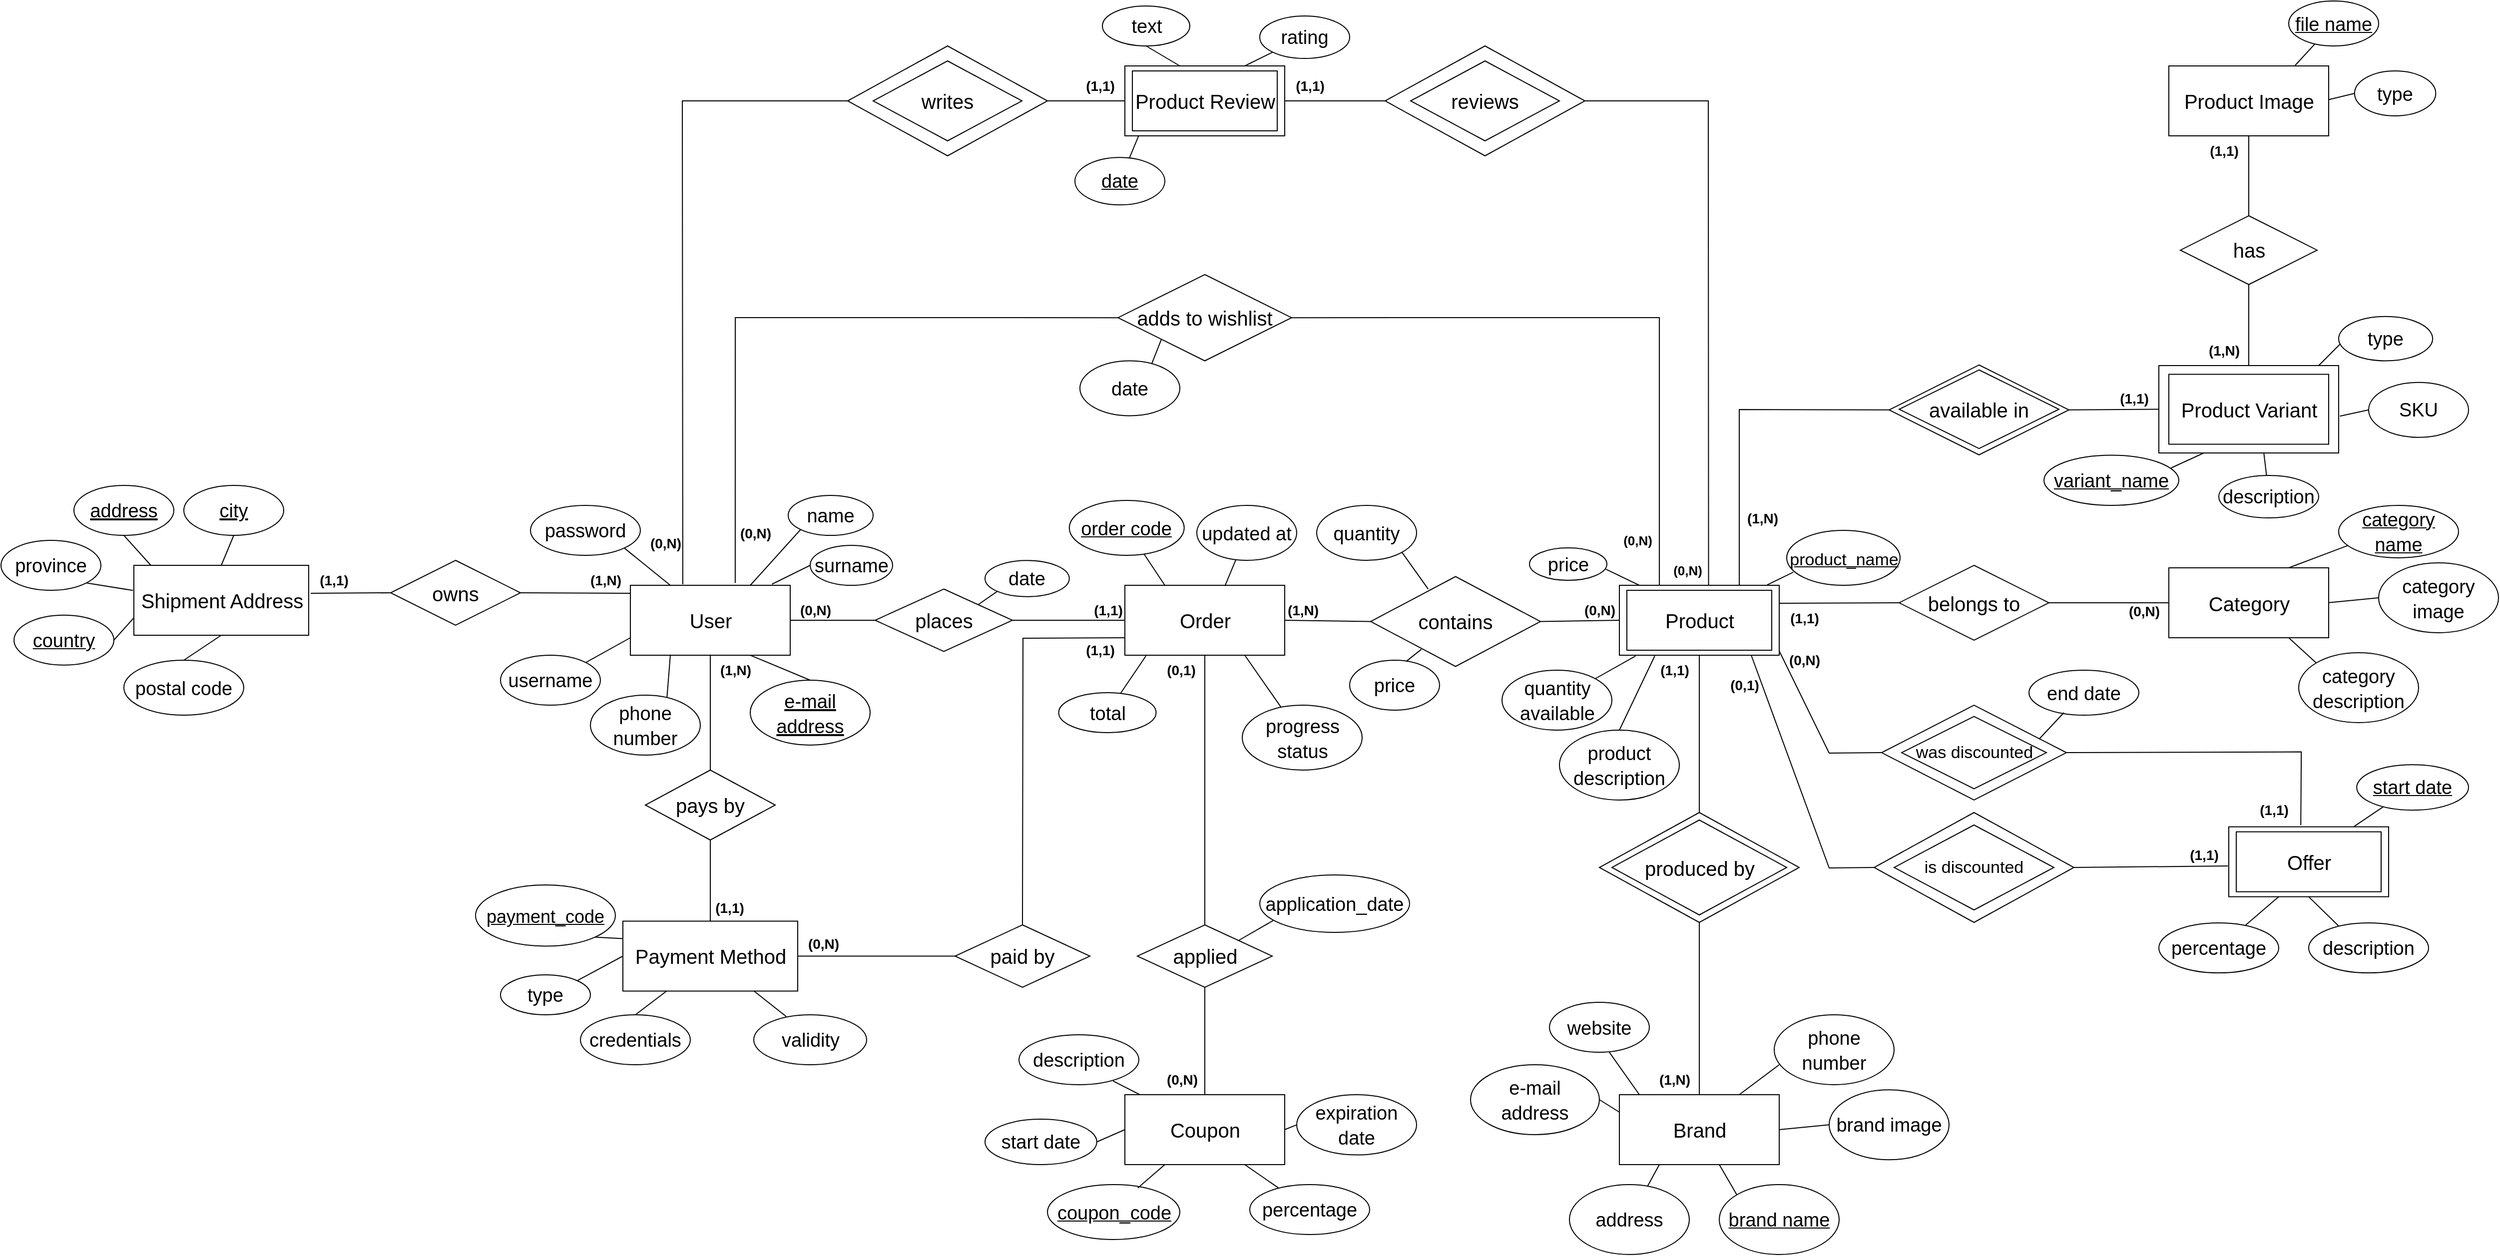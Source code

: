 <mxfile version="20.2.7" type="device"><diagram id="h2tk3etqTs94xjGs8GxN" name="Pagina-1"><mxGraphModel dx="2310" dy="1939" grid="1" gridSize="10" guides="1" tooltips="1" connect="1" arrows="1" fold="1" page="1" pageScale="1" pageWidth="827" pageHeight="1169" math="0" shadow="0"><root><mxCell id="0"/><mxCell id="1" parent="0"/><mxCell id="83yfxlpSMjnCEQPWi6Qw-15" value="" style="rhombus;whiteSpace=wrap;html=1;fillColor=none;gradientColor=default;" vertex="1" parent="1"><mxGeometry x="1292.5" y="30.09" width="185" height="94.91" as="geometry"/></mxCell><mxCell id="4C45fEsm3VZo-_iH-iCV-38" value="" style="rhombus;whiteSpace=wrap;html=1;fillColor=none;gradientColor=default;" parent="1" vertex="1"><mxGeometry x="1285" y="137.5" width="200" height="110" as="geometry"/></mxCell><mxCell id="jY7_FBdzDZRFW8272Pwl-1" value="&lt;font style=&quot;font-size: 20px;&quot;&gt;User&lt;/font&gt;" style="html=1;dashed=0;whitespace=wrap;" parent="1" vertex="1"><mxGeometry x="40" y="-90" width="160" height="70" as="geometry"/></mxCell><mxCell id="jY7_FBdzDZRFW8272Pwl-2" value="&lt;font style=&quot;font-size: 20px;&quot;&gt;Product Review&lt;/font&gt;" style="html=1;dashed=0;whitespace=wrap;" parent="1" vertex="1"><mxGeometry x="535" y="-610" width="160" height="70" as="geometry"/></mxCell><mxCell id="jY7_FBdzDZRFW8272Pwl-4" value="&lt;font style=&quot;font-size: 20px;&quot;&gt;Order&lt;/font&gt;" style="html=1;dashed=0;whitespace=wrap;" parent="1" vertex="1"><mxGeometry x="535" y="-90" width="160" height="70" as="geometry"/></mxCell><mxCell id="jY7_FBdzDZRFW8272Pwl-7" value="&lt;font style=&quot;font-size: 20px;&quot;&gt;Brand&lt;/font&gt;" style="html=1;dashed=0;whitespace=wrap;" parent="1" vertex="1"><mxGeometry x="1030" y="420" width="160" height="70" as="geometry"/></mxCell><mxCell id="jY7_FBdzDZRFW8272Pwl-8" value="&lt;font style=&quot;font-size: 20px;&quot;&gt;Product&lt;/font&gt;" style="html=1;dashed=0;whitespace=wrap;" parent="1" vertex="1"><mxGeometry x="1030" y="-90" width="160" height="70" as="geometry"/></mxCell><mxCell id="jY7_FBdzDZRFW8272Pwl-9" value="&lt;font style=&quot;font-size: 20px;&quot;&gt;Category&lt;/font&gt;" style="html=1;dashed=0;whitespace=wrap;" parent="1" vertex="1"><mxGeometry x="1580" y="-107.5" width="160" height="70" as="geometry"/></mxCell><mxCell id="jY7_FBdzDZRFW8272Pwl-11" value="&lt;font style=&quot;font-size: 20px;&quot;&gt;Shipment Address&lt;/font&gt;" style="html=1;dashed=0;whitespace=wrap;" parent="1" vertex="1"><mxGeometry x="-457" y="-110" width="175" height="70" as="geometry"/></mxCell><mxCell id="jY7_FBdzDZRFW8272Pwl-20" value="&lt;font style=&quot;font-size: 19px;&quot;&gt;name&lt;/font&gt;" style="ellipse;whiteSpace=wrap;html=1;fontSize=20;" parent="1" vertex="1"><mxGeometry x="198" y="-180" width="85" height="40" as="geometry"/></mxCell><mxCell id="jY7_FBdzDZRFW8272Pwl-21" value="&lt;font style=&quot;font-size: 19px;&quot;&gt;surname&lt;/font&gt;" style="ellipse;whiteSpace=wrap;html=1;fontSize=20;" parent="1" vertex="1"><mxGeometry x="220" y="-130" width="82.5" height="40" as="geometry"/></mxCell><mxCell id="jY7_FBdzDZRFW8272Pwl-22" value="&lt;font style=&quot;font-size: 19px;&quot;&gt;e-mail address&lt;/font&gt;" style="ellipse;whiteSpace=wrap;html=1;fontSize=20;fontStyle=4" parent="1" vertex="1"><mxGeometry x="160" y="5" width="120" height="65" as="geometry"/></mxCell><mxCell id="jY7_FBdzDZRFW8272Pwl-23" value="&lt;font style=&quot;font-size: 19px;&quot;&gt;phone number&lt;/font&gt;" style="ellipse;whiteSpace=wrap;html=1;fontSize=20;" parent="1" vertex="1"><mxGeometry y="20" width="110" height="60" as="geometry"/></mxCell><mxCell id="jY7_FBdzDZRFW8272Pwl-24" value="" style="endArrow=none;html=1;rounded=0;fontSize=20;exitX=0.25;exitY=1;exitDx=0;exitDy=0;entryX=0.697;entryY=0.034;entryDx=0;entryDy=0;entryPerimeter=0;" parent="1" source="jY7_FBdzDZRFW8272Pwl-1" target="jY7_FBdzDZRFW8272Pwl-23" edge="1"><mxGeometry width="50" height="50" relative="1" as="geometry"><mxPoint x="210" y="500" as="sourcePoint"/><mxPoint x="243.4" y="485.1" as="targetPoint"/></mxGeometry></mxCell><mxCell id="jY7_FBdzDZRFW8272Pwl-25" value="" style="endArrow=none;html=1;rounded=0;fontSize=20;exitX=0.75;exitY=0;exitDx=0;exitDy=0;entryX=0;entryY=1;entryDx=0;entryDy=0;" parent="1" source="jY7_FBdzDZRFW8272Pwl-1" target="jY7_FBdzDZRFW8272Pwl-20" edge="1"><mxGeometry width="50" height="50" relative="1" as="geometry"><mxPoint x="50" y="-10" as="sourcePoint"/><mxPoint x="46.67" y="22.04" as="targetPoint"/></mxGeometry></mxCell><mxCell id="jY7_FBdzDZRFW8272Pwl-26" value="" style="endArrow=none;html=1;rounded=0;fontSize=20;exitX=0.886;exitY=-0.016;exitDx=0;exitDy=0;entryX=0;entryY=0.5;entryDx=0;entryDy=0;exitPerimeter=0;" parent="1" source="jY7_FBdzDZRFW8272Pwl-1" target="jY7_FBdzDZRFW8272Pwl-21" edge="1"><mxGeometry width="50" height="50" relative="1" as="geometry"><mxPoint x="60" as="sourcePoint"/><mxPoint x="56.67" y="32.04" as="targetPoint"/></mxGeometry></mxCell><mxCell id="jY7_FBdzDZRFW8272Pwl-27" value="" style="endArrow=none;html=1;rounded=0;fontSize=20;exitX=0.75;exitY=1;exitDx=0;exitDy=0;entryX=0.5;entryY=0;entryDx=0;entryDy=0;" parent="1" source="jY7_FBdzDZRFW8272Pwl-1" target="jY7_FBdzDZRFW8272Pwl-22" edge="1"><mxGeometry width="50" height="50" relative="1" as="geometry"><mxPoint x="70" y="10" as="sourcePoint"/><mxPoint x="66.67" y="42.04" as="targetPoint"/></mxGeometry></mxCell><mxCell id="jY7_FBdzDZRFW8272Pwl-28" value="&lt;font style=&quot;font-size: 19px;&quot;&gt;text&lt;/font&gt;" style="ellipse;whiteSpace=wrap;html=1;fontSize=20;" parent="1" vertex="1"><mxGeometry x="512.5" y="-670" width="87.5" height="40" as="geometry"/></mxCell><mxCell id="jY7_FBdzDZRFW8272Pwl-29" value="" style="endArrow=none;html=1;rounded=0;fontSize=20;entryX=0.5;entryY=1;entryDx=0;entryDy=0;" parent="1" target="jY7_FBdzDZRFW8272Pwl-28" edge="1"><mxGeometry width="50" height="50" relative="1" as="geometry"><mxPoint x="590" y="-610" as="sourcePoint"/><mxPoint x="496.67" y="-487.96" as="targetPoint"/></mxGeometry></mxCell><mxCell id="jY7_FBdzDZRFW8272Pwl-30" value="&lt;font style=&quot;font-size: 19px;&quot;&gt;rating&lt;/font&gt;" style="ellipse;whiteSpace=wrap;html=1;fontSize=20;" parent="1" vertex="1"><mxGeometry x="670" y="-660" width="90" height="42.5" as="geometry"/></mxCell><mxCell id="jY7_FBdzDZRFW8272Pwl-31" value="" style="endArrow=none;html=1;rounded=0;fontSize=20;exitX=0.75;exitY=0;exitDx=0;exitDy=0;entryX=0;entryY=1;entryDx=0;entryDy=0;" parent="1" source="jY7_FBdzDZRFW8272Pwl-2" target="jY7_FBdzDZRFW8272Pwl-30" edge="1"><mxGeometry width="50" height="50" relative="1" as="geometry"><mxPoint x="600" y="-442.5" as="sourcePoint"/><mxPoint x="496.67" y="-320.46" as="targetPoint"/></mxGeometry></mxCell><mxCell id="jY7_FBdzDZRFW8272Pwl-32" value="&lt;font size=&quot;1&quot; style=&quot;&quot;&gt;&lt;u style=&quot;font-size: 17px;&quot;&gt;product_name&lt;/u&gt;&lt;/font&gt;" style="ellipse;whiteSpace=wrap;html=1;fontSize=20;" parent="1" vertex="1"><mxGeometry x="1197.5" y="-145" width="113.5" height="55" as="geometry"/></mxCell><mxCell id="jY7_FBdzDZRFW8272Pwl-33" value="" style="endArrow=none;html=1;rounded=0;fontSize=20;exitX=0.924;exitY=-0.005;exitDx=0;exitDy=0;entryX=0.059;entryY=0.76;entryDx=0;entryDy=0;exitPerimeter=0;entryPerimeter=0;" parent="1" source="jY7_FBdzDZRFW8272Pwl-8" target="jY7_FBdzDZRFW8272Pwl-32" edge="1"><mxGeometry width="50" height="50" relative="1" as="geometry"><mxPoint x="1140" y="-80" as="sourcePoint"/><mxPoint x="1036.67" y="42.04" as="targetPoint"/></mxGeometry></mxCell><mxCell id="jY7_FBdzDZRFW8272Pwl-34" value="&lt;font style=&quot;font-size: 19px;&quot;&gt;price&lt;/font&gt;" style="ellipse;whiteSpace=wrap;html=1;fontSize=20;" parent="1" vertex="1"><mxGeometry x="940" y="-127.5" width="77.5" height="32.5" as="geometry"/></mxCell><mxCell id="jY7_FBdzDZRFW8272Pwl-35" value="" style="endArrow=none;html=1;rounded=0;fontSize=20;entryX=0.985;entryY=0.657;entryDx=0;entryDy=0;entryPerimeter=0;" parent="1" target="jY7_FBdzDZRFW8272Pwl-34" edge="1"><mxGeometry width="50" height="50" relative="1" as="geometry"><mxPoint x="1050" y="-90" as="sourcePoint"/><mxPoint x="946.67" y="42.04" as="targetPoint"/></mxGeometry></mxCell><mxCell id="jY7_FBdzDZRFW8272Pwl-36" value="&lt;font style=&quot;font-size: 19px;&quot;&gt;product&lt;br&gt;description&lt;/font&gt;" style="ellipse;whiteSpace=wrap;html=1;fontSize=20;" parent="1" vertex="1"><mxGeometry x="970" y="55" width="120" height="70" as="geometry"/></mxCell><mxCell id="jY7_FBdzDZRFW8272Pwl-38" value="&lt;font style=&quot;font-size: 19px;&quot;&gt;quantity available&lt;/font&gt;" style="ellipse;whiteSpace=wrap;html=1;fontSize=20;" parent="1" vertex="1"><mxGeometry x="912.5" y="-5" width="110" height="60" as="geometry"/></mxCell><mxCell id="jY7_FBdzDZRFW8272Pwl-39" value="" style="endArrow=none;html=1;rounded=0;fontSize=20;exitX=0.101;exitY=1.011;exitDx=0;exitDy=0;exitPerimeter=0;" parent="1" source="jY7_FBdzDZRFW8272Pwl-8" target="jY7_FBdzDZRFW8272Pwl-38" edge="1"><mxGeometry width="50" height="50" relative="1" as="geometry"><mxPoint x="1060" y="102.5" as="sourcePoint"/><mxPoint x="956.67" y="224.54" as="targetPoint"/></mxGeometry></mxCell><mxCell id="jY7_FBdzDZRFW8272Pwl-40" value="&lt;font style=&quot;font-size: 19px;&quot;&gt;&lt;u&gt;category name&lt;/u&gt;&lt;/font&gt;" style="ellipse;whiteSpace=wrap;html=1;fontSize=20;" parent="1" vertex="1"><mxGeometry x="1750" y="-170" width="120" height="52.5" as="geometry"/></mxCell><mxCell id="jY7_FBdzDZRFW8272Pwl-41" value="" style="endArrow=none;html=1;rounded=0;fontSize=20;entryX=0.079;entryY=0.763;entryDx=0;entryDy=0;exitX=0.75;exitY=0;exitDx=0;exitDy=0;entryPerimeter=0;" parent="1" source="jY7_FBdzDZRFW8272Pwl-9" target="jY7_FBdzDZRFW8272Pwl-40" edge="1"><mxGeometry width="50" height="50" relative="1" as="geometry"><mxPoint x="1620" y="-100" as="sourcePoint"/><mxPoint x="1516.67" y="32.04" as="targetPoint"/></mxGeometry></mxCell><mxCell id="jY7_FBdzDZRFW8272Pwl-42" value="&lt;span style=&quot;font-size: 19px;&quot;&gt;&lt;u&gt;brand name&lt;/u&gt;&lt;/span&gt;" style="ellipse;whiteSpace=wrap;html=1;fontSize=20;" parent="1" vertex="1"><mxGeometry x="1130" y="510" width="120" height="70" as="geometry"/></mxCell><mxCell id="jY7_FBdzDZRFW8272Pwl-43" value="" style="endArrow=none;html=1;rounded=0;fontSize=20;exitX=0.75;exitY=1;exitDx=0;exitDy=0;entryX=0;entryY=0;entryDx=0;entryDy=0;" parent="1" target="jY7_FBdzDZRFW8272Pwl-42" edge="1"><mxGeometry width="50" height="50" relative="1" as="geometry"><mxPoint x="1130" y="490" as="sourcePoint"/><mxPoint x="1026.67" y="724.54" as="targetPoint"/></mxGeometry></mxCell><mxCell id="jY7_FBdzDZRFW8272Pwl-46" value="&lt;span style=&quot;font-size: 19px;&quot;&gt;address&lt;/span&gt;" style="ellipse;whiteSpace=wrap;html=1;fontSize=20;" parent="1" vertex="1"><mxGeometry x="980" y="510" width="120" height="70" as="geometry"/></mxCell><mxCell id="jY7_FBdzDZRFW8272Pwl-47" value="" style="endArrow=none;html=1;rounded=0;fontSize=20;exitX=0.25;exitY=1;exitDx=0;exitDy=0;" parent="1" source="jY7_FBdzDZRFW8272Pwl-7" target="jY7_FBdzDZRFW8272Pwl-46" edge="1"><mxGeometry width="50" height="50" relative="1" as="geometry"><mxPoint x="910" y="535" as="sourcePoint"/><mxPoint x="866.67" y="734.54" as="targetPoint"/></mxGeometry></mxCell><mxCell id="jY7_FBdzDZRFW8272Pwl-48" value="&lt;span style=&quot;font-size: 19px;&quot;&gt;phone number&lt;/span&gt;" style="ellipse;whiteSpace=wrap;html=1;fontSize=20;" parent="1" vertex="1"><mxGeometry x="1185" y="340" width="120" height="70" as="geometry"/></mxCell><mxCell id="jY7_FBdzDZRFW8272Pwl-49" value="" style="endArrow=none;html=1;rounded=0;fontSize=20;exitX=0.75;exitY=0;exitDx=0;exitDy=0;" parent="1" source="jY7_FBdzDZRFW8272Pwl-7" edge="1"><mxGeometry width="50" height="50" relative="1" as="geometry"><mxPoint x="1150" y="345" as="sourcePoint"/><mxPoint x="1190" y="390" as="targetPoint"/></mxGeometry></mxCell><mxCell id="jY7_FBdzDZRFW8272Pwl-50" value="&lt;span style=&quot;font-size: 19px;&quot;&gt;e-mail&lt;br&gt;address&lt;br&gt;&lt;/span&gt;" style="ellipse;whiteSpace=wrap;html=1;fontSize=20;" parent="1" vertex="1"><mxGeometry x="881" y="390" width="129" height="70" as="geometry"/></mxCell><mxCell id="jY7_FBdzDZRFW8272Pwl-51" value="" style="endArrow=none;html=1;rounded=0;fontSize=20;exitX=0;exitY=0.25;exitDx=0;exitDy=0;entryX=1;entryY=0.5;entryDx=0;entryDy=0;" parent="1" source="jY7_FBdzDZRFW8272Pwl-7" target="jY7_FBdzDZRFW8272Pwl-50" edge="1"><mxGeometry width="50" height="50" relative="1" as="geometry"><mxPoint x="1024.5" y="420" as="sourcePoint"/><mxPoint x="1100" y="390" as="targetPoint"/></mxGeometry></mxCell><mxCell id="jY7_FBdzDZRFW8272Pwl-52" value="&lt;span style=&quot;font-size: 19px;&quot;&gt;website&lt;/span&gt;" style="ellipse;whiteSpace=wrap;html=1;fontSize=20;" parent="1" vertex="1"><mxGeometry x="960" y="327.5" width="100" height="50" as="geometry"/></mxCell><mxCell id="jY7_FBdzDZRFW8272Pwl-53" value="" style="endArrow=none;html=1;rounded=0;fontSize=20;entryX=0.599;entryY=0.998;entryDx=0;entryDy=0;entryPerimeter=0;" parent="1" target="jY7_FBdzDZRFW8272Pwl-52" edge="1"><mxGeometry width="50" height="50" relative="1" as="geometry"><mxPoint x="1050" y="420" as="sourcePoint"/><mxPoint x="836.67" y="534.54" as="targetPoint"/></mxGeometry></mxCell><mxCell id="jY7_FBdzDZRFW8272Pwl-54" value="&lt;font style=&quot;font-size: 19px;&quot;&gt;address&lt;/font&gt;" style="ellipse;whiteSpace=wrap;html=1;fontSize=20;fontStyle=4" parent="1" vertex="1"><mxGeometry x="-517" y="-190" width="100" height="50" as="geometry"/></mxCell><mxCell id="jY7_FBdzDZRFW8272Pwl-55" value="" style="endArrow=none;html=1;rounded=0;fontSize=20;entryX=0.5;entryY=1;entryDx=0;entryDy=0;" parent="1" target="jY7_FBdzDZRFW8272Pwl-54" edge="1"><mxGeometry width="50" height="50" relative="1" as="geometry"><mxPoint x="-440" y="-110" as="sourcePoint"/><mxPoint x="-460.33" y="22.04" as="targetPoint"/></mxGeometry></mxCell><mxCell id="jY7_FBdzDZRFW8272Pwl-56" value="&lt;font style=&quot;font-size: 19px;&quot;&gt;city&lt;/font&gt;" style="ellipse;whiteSpace=wrap;html=1;fontSize=20;fontStyle=4" parent="1" vertex="1"><mxGeometry x="-407" y="-190" width="100" height="50" as="geometry"/></mxCell><mxCell id="jY7_FBdzDZRFW8272Pwl-57" value="" style="endArrow=none;html=1;rounded=0;fontSize=20;exitX=0.5;exitY=0;exitDx=0;exitDy=0;entryX=0.5;entryY=1;entryDx=0;entryDy=0;" parent="1" source="jY7_FBdzDZRFW8272Pwl-11" target="jY7_FBdzDZRFW8272Pwl-56" edge="1"><mxGeometry width="50" height="50" relative="1" as="geometry"><mxPoint x="-317" y="-90.0" as="sourcePoint"/><mxPoint x="-350.33" y="22.04" as="targetPoint"/></mxGeometry></mxCell><mxCell id="jY7_FBdzDZRFW8272Pwl-58" value="&lt;font style=&quot;font-size: 19px;&quot;&gt;province&lt;/font&gt;" style="ellipse;whiteSpace=wrap;html=1;fontSize=20;" parent="1" vertex="1"><mxGeometry x="-590" y="-135" width="100" height="50" as="geometry"/></mxCell><mxCell id="jY7_FBdzDZRFW8272Pwl-59" value="" style="endArrow=none;html=1;rounded=0;fontSize=20;exitX=-0.005;exitY=0.359;exitDx=0;exitDy=0;exitPerimeter=0;entryX=1;entryY=1;entryDx=0;entryDy=0;" parent="1" source="jY7_FBdzDZRFW8272Pwl-11" target="jY7_FBdzDZRFW8272Pwl-58" edge="1"><mxGeometry width="50" height="50" relative="1" as="geometry"><mxPoint x="-552.5" y="-35.0" as="sourcePoint"/><mxPoint x="-487" y="-80" as="targetPoint"/></mxGeometry></mxCell><mxCell id="jY7_FBdzDZRFW8272Pwl-60" value="&lt;font style=&quot;font-size: 19px;&quot;&gt;&lt;u&gt;country&lt;/u&gt;&lt;/font&gt;" style="ellipse;whiteSpace=wrap;html=1;fontSize=20;" parent="1" vertex="1"><mxGeometry x="-577" y="-60.13" width="100" height="50" as="geometry"/></mxCell><mxCell id="jY7_FBdzDZRFW8272Pwl-61" value="" style="endArrow=none;html=1;rounded=0;fontSize=20;exitX=0;exitY=0.75;exitDx=0;exitDy=0;entryX=1;entryY=0.5;entryDx=0;entryDy=0;" parent="1" source="jY7_FBdzDZRFW8272Pwl-11" target="jY7_FBdzDZRFW8272Pwl-60" edge="1"><mxGeometry width="50" height="50" relative="1" as="geometry"><mxPoint x="-444.875" y="10.0" as="sourcePoint"/><mxPoint x="-474" y="-5.13" as="targetPoint"/></mxGeometry></mxCell><mxCell id="jY7_FBdzDZRFW8272Pwl-62" value="&lt;font style=&quot;font-size: 19px;&quot;&gt;postal code&lt;/font&gt;" style="ellipse;whiteSpace=wrap;html=1;fontSize=20;" parent="1" vertex="1"><mxGeometry x="-467" y="-15" width="120" height="55" as="geometry"/></mxCell><mxCell id="jY7_FBdzDZRFW8272Pwl-63" value="" style="endArrow=none;html=1;rounded=0;fontSize=20;entryX=0.5;entryY=0;entryDx=0;entryDy=0;exitX=0.5;exitY=1;exitDx=0;exitDy=0;" parent="1" source="jY7_FBdzDZRFW8272Pwl-11" target="jY7_FBdzDZRFW8272Pwl-62" edge="1"><mxGeometry width="50" height="50" relative="1" as="geometry"><mxPoint x="-380" y="-20" as="sourcePoint"/><mxPoint x="-384" y="25.0" as="targetPoint"/></mxGeometry></mxCell><mxCell id="jY7_FBdzDZRFW8272Pwl-64" value="&lt;font style=&quot;font-size: 19px;&quot;&gt;&lt;u&gt;order code&lt;/u&gt;&lt;/font&gt;" style="ellipse;whiteSpace=wrap;html=1;fontSize=20;" parent="1" vertex="1"><mxGeometry x="479.37" y="-175" width="115" height="55" as="geometry"/></mxCell><mxCell id="jY7_FBdzDZRFW8272Pwl-65" value="" style="endArrow=none;html=1;rounded=0;fontSize=20;exitX=0.25;exitY=0;exitDx=0;exitDy=0;" parent="1" source="jY7_FBdzDZRFW8272Pwl-4" target="jY7_FBdzDZRFW8272Pwl-64" edge="1"><mxGeometry width="50" height="50" relative="1" as="geometry"><mxPoint x="522.5" y="-65" as="sourcePoint"/><mxPoint x="387.5" y="-80" as="targetPoint"/></mxGeometry></mxCell><mxCell id="jY7_FBdzDZRFW8272Pwl-82" value="&lt;font style=&quot;font-size: 19px;&quot;&gt;progress status&lt;/font&gt;" style="ellipse;whiteSpace=wrap;html=1;fontSize=20;" parent="1" vertex="1"><mxGeometry x="652.5" y="30" width="120" height="65" as="geometry"/></mxCell><mxCell id="jY7_FBdzDZRFW8272Pwl-83" value="" style="endArrow=none;html=1;rounded=0;fontSize=20;exitX=0.75;exitY=1;exitDx=0;exitDy=0;" parent="1" source="jY7_FBdzDZRFW8272Pwl-4" target="jY7_FBdzDZRFW8272Pwl-82" edge="1"><mxGeometry width="50" height="50" relative="1" as="geometry"><mxPoint x="670" y="216.25" as="sourcePoint"/><mxPoint x="637.026" y="283.569" as="targetPoint"/></mxGeometry></mxCell><mxCell id="gBu2YltLKyA2vqqV_IaL-1" value="&lt;font style=&quot;font-size: 19px;&quot;&gt;category&lt;br&gt;description&lt;/font&gt;" style="ellipse;whiteSpace=wrap;html=1;fontSize=20;" parent="1" vertex="1"><mxGeometry x="1710" y="-22.5" width="120" height="70" as="geometry"/></mxCell><mxCell id="gBu2YltLKyA2vqqV_IaL-2" value="" style="endArrow=none;html=1;rounded=0;fontSize=20;entryX=0;entryY=0;entryDx=0;entryDy=0;exitX=0.75;exitY=1;exitDx=0;exitDy=0;" parent="1" source="jY7_FBdzDZRFW8272Pwl-9" target="gBu2YltLKyA2vqqV_IaL-1" edge="1"><mxGeometry width="50" height="50" relative="1" as="geometry"><mxPoint x="1630" y="-30" as="sourcePoint"/><mxPoint x="1546.67" y="214.54" as="targetPoint"/></mxGeometry></mxCell><mxCell id="gBu2YltLKyA2vqqV_IaL-3" value="&lt;font style=&quot;font-size: 19px;&quot;&gt;password&lt;/font&gt;" style="ellipse;whiteSpace=wrap;html=1;fontSize=20;" parent="1" vertex="1"><mxGeometry x="-60" y="-170" width="110" height="50" as="geometry"/></mxCell><mxCell id="gBu2YltLKyA2vqqV_IaL-4" value="" style="endArrow=none;html=1;rounded=0;fontSize=20;exitX=0.25;exitY=0;exitDx=0;exitDy=0;entryX=1;entryY=1;entryDx=0;entryDy=0;" parent="1" source="jY7_FBdzDZRFW8272Pwl-1" target="gBu2YltLKyA2vqqV_IaL-3" edge="1"><mxGeometry width="50" height="50" relative="1" as="geometry"><mxPoint x="-10" y="-40" as="sourcePoint"/><mxPoint x="-43.33" y="72.04" as="targetPoint"/></mxGeometry></mxCell><mxCell id="gBu2YltLKyA2vqqV_IaL-10" value="&lt;font style=&quot;font-size: 20px;&quot;&gt;places&lt;/font&gt;" style="shape=rhombus;perimeter=rhombusPerimeter;whiteSpace=wrap;html=1;align=center;" parent="1" vertex="1"><mxGeometry x="285" y="-86.25" width="137.5" height="62.5" as="geometry"/></mxCell><mxCell id="gBu2YltLKyA2vqqV_IaL-11" value="" style="endArrow=none;html=1;rounded=0;fontSize=20;entryX=1;entryY=0.5;entryDx=0;entryDy=0;exitX=0;exitY=0.5;exitDx=0;exitDy=0;" parent="1" source="gBu2YltLKyA2vqqV_IaL-10" target="jY7_FBdzDZRFW8272Pwl-1" edge="1"><mxGeometry width="50" height="50" relative="1" as="geometry"><mxPoint x="100" y="110" as="sourcePoint"/><mxPoint x="150" y="60" as="targetPoint"/></mxGeometry></mxCell><mxCell id="gBu2YltLKyA2vqqV_IaL-12" value="" style="endArrow=none;html=1;rounded=0;fontSize=20;entryX=1;entryY=0.5;entryDx=0;entryDy=0;exitX=0;exitY=0.5;exitDx=0;exitDy=0;" parent="1" source="jY7_FBdzDZRFW8272Pwl-4" target="gBu2YltLKyA2vqqV_IaL-10" edge="1"><mxGeometry width="50" height="50" relative="1" as="geometry"><mxPoint x="330.0" y="253.75" as="sourcePoint"/><mxPoint x="330.0" y="88.75" as="targetPoint"/></mxGeometry></mxCell><mxCell id="gBu2YltLKyA2vqqV_IaL-13" value="&lt;font style=&quot;font-size: 20px;&quot;&gt;contains&lt;/font&gt;" style="shape=rhombus;perimeter=rhombusPerimeter;whiteSpace=wrap;html=1;align=center;" parent="1" vertex="1"><mxGeometry x="781" y="-98.75" width="170" height="90" as="geometry"/></mxCell><mxCell id="gBu2YltLKyA2vqqV_IaL-14" value="" style="endArrow=none;html=1;rounded=0;fontSize=20;entryX=1;entryY=0.5;entryDx=0;entryDy=0;exitX=0;exitY=0.5;exitDx=0;exitDy=0;" parent="1" source="gBu2YltLKyA2vqqV_IaL-13" target="jY7_FBdzDZRFW8272Pwl-4" edge="1"><mxGeometry width="50" height="50" relative="1" as="geometry"><mxPoint x="1095" y="-405.53" as="sourcePoint"/><mxPoint x="730" y="-405.53" as="targetPoint"/><Array as="points"/></mxGeometry></mxCell><mxCell id="gBu2YltLKyA2vqqV_IaL-15" value="" style="endArrow=none;html=1;rounded=0;fontSize=20;entryX=1;entryY=0.5;entryDx=0;entryDy=0;exitX=0;exitY=0.5;exitDx=0;exitDy=0;" parent="1" source="jY7_FBdzDZRFW8272Pwl-8" target="gBu2YltLKyA2vqqV_IaL-13" edge="1"><mxGeometry width="50" height="50" relative="1" as="geometry"><mxPoint x="1110.0" y="-195.0" as="sourcePoint"/><mxPoint x="1110.0" y="-360" as="targetPoint"/></mxGeometry></mxCell><mxCell id="gBu2YltLKyA2vqqV_IaL-16" value="&lt;font style=&quot;font-size: 20px;&quot;&gt;belongs to&lt;/font&gt;" style="shape=rhombus;perimeter=rhombusPerimeter;whiteSpace=wrap;html=1;align=center;" parent="1" vertex="1"><mxGeometry x="1310" y="-110" width="150" height="75" as="geometry"/></mxCell><mxCell id="gBu2YltLKyA2vqqV_IaL-17" value="" style="endArrow=none;html=1;rounded=0;fontSize=20;exitX=0;exitY=0.5;exitDx=0;exitDy=0;" parent="1" source="gBu2YltLKyA2vqqV_IaL-16" edge="1"><mxGeometry width="50" height="50" relative="1" as="geometry"><mxPoint x="1445" y="-349.47" as="sourcePoint"/><mxPoint x="1190" y="-72" as="targetPoint"/></mxGeometry></mxCell><mxCell id="gBu2YltLKyA2vqqV_IaL-18" value="" style="endArrow=none;html=1;rounded=0;fontSize=20;entryX=1;entryY=0.5;entryDx=0;entryDy=0;exitX=0;exitY=0.5;exitDx=0;exitDy=0;" parent="1" source="jY7_FBdzDZRFW8272Pwl-9" target="gBu2YltLKyA2vqqV_IaL-16" edge="1"><mxGeometry width="50" height="50" relative="1" as="geometry"><mxPoint x="1320" y="-55" as="sourcePoint"/><mxPoint x="1200" y="-55" as="targetPoint"/></mxGeometry></mxCell><mxCell id="gBu2YltLKyA2vqqV_IaL-19" value="" style="endArrow=none;html=1;rounded=0;fontSize=20;entryX=0.5;entryY=1;entryDx=0;entryDy=0;exitX=0.5;exitY=0;exitDx=0;exitDy=0;" parent="1" source="95bkAQWqYfKbXMDTL2cX-9" target="jY7_FBdzDZRFW8272Pwl-8" edge="1"><mxGeometry width="50" height="50" relative="1" as="geometry"><mxPoint x="1109" y="170" as="sourcePoint"/><mxPoint x="1109.0" y="-10" as="targetPoint"/></mxGeometry></mxCell><mxCell id="gBu2YltLKyA2vqqV_IaL-20" value="&lt;font style=&quot;font-size: 20px;&quot;&gt;produced by&lt;/font&gt;" style="shape=rhombus;perimeter=rhombusPerimeter;whiteSpace=wrap;html=1;align=center;" parent="1" vertex="1"><mxGeometry x="1022.5" y="145" width="175" height="95" as="geometry"/></mxCell><mxCell id="gBu2YltLKyA2vqqV_IaL-21" value="" style="endArrow=none;html=1;rounded=0;fontSize=20;exitX=0.5;exitY=0;exitDx=0;exitDy=0;entryX=0.5;entryY=1;entryDx=0;entryDy=0;" parent="1" source="jY7_FBdzDZRFW8272Pwl-7" target="95bkAQWqYfKbXMDTL2cX-9" edge="1"><mxGeometry width="50" height="50" relative="1" as="geometry"><mxPoint x="1111" y="400" as="sourcePoint"/><mxPoint x="1110" y="240" as="targetPoint"/></mxGeometry></mxCell><mxCell id="gBu2YltLKyA2vqqV_IaL-32" value="&lt;font style=&quot;font-size: 20px;&quot;&gt;owns&lt;/font&gt;" style="shape=rhombus;perimeter=rhombusPerimeter;whiteSpace=wrap;html=1;align=center;" parent="1" vertex="1"><mxGeometry x="-200" y="-115" width="130" height="65" as="geometry"/></mxCell><mxCell id="gBu2YltLKyA2vqqV_IaL-33" value="" style="endArrow=none;html=1;rounded=0;fontSize=20;exitX=0;exitY=0.5;exitDx=0;exitDy=0;" parent="1" source="gBu2YltLKyA2vqqV_IaL-32" edge="1"><mxGeometry width="50" height="50" relative="1" as="geometry"><mxPoint x="-210" y="-20" as="sourcePoint"/><mxPoint x="-280" y="-82" as="targetPoint"/></mxGeometry></mxCell><mxCell id="gBu2YltLKyA2vqqV_IaL-34" value="" style="endArrow=none;html=1;rounded=0;fontSize=20;entryX=1;entryY=0.5;entryDx=0;entryDy=0;" parent="1" target="gBu2YltLKyA2vqqV_IaL-32" edge="1"><mxGeometry width="50" height="50" relative="1" as="geometry"><mxPoint x="40" y="-82" as="sourcePoint"/><mxPoint x="-272" y="-65" as="targetPoint"/></mxGeometry></mxCell><mxCell id="mH6s5tYYB3kWL35VJlXF-1" value="&lt;font style=&quot;font-size: 19px;&quot;&gt;quantity&lt;/font&gt;" style="ellipse;whiteSpace=wrap;html=1;fontSize=20;" parent="1" vertex="1"><mxGeometry x="727" y="-170" width="100" height="55" as="geometry"/></mxCell><mxCell id="mH6s5tYYB3kWL35VJlXF-2" value="" style="endArrow=none;html=1;rounded=0;fontSize=20;entryX=1;entryY=1;entryDx=0;entryDy=0;exitX=0.339;exitY=0.14;exitDx=0;exitDy=0;exitPerimeter=0;" parent="1" source="gBu2YltLKyA2vqqV_IaL-13" target="mH6s5tYYB3kWL35VJlXF-1" edge="1"><mxGeometry width="50" height="50" relative="1" as="geometry"><mxPoint x="790" y="-100" as="sourcePoint"/><mxPoint x="705.53" y="42.04" as="targetPoint"/></mxGeometry></mxCell><mxCell id="mH6s5tYYB3kWL35VJlXF-14" value="&lt;font style=&quot;font-size: 20px;&quot;&gt;writes&lt;/font&gt;" style="shape=rhombus;perimeter=rhombusPerimeter;whiteSpace=wrap;html=1;align=center;" parent="1" vertex="1"><mxGeometry x="283" y="-615" width="149" height="80" as="geometry"/></mxCell><mxCell id="mH6s5tYYB3kWL35VJlXF-15" value="" style="endArrow=none;html=1;rounded=0;fontSize=20;exitX=0;exitY=0.5;exitDx=0;exitDy=0;entryX=1;entryY=0.5;entryDx=0;entryDy=0;" parent="1" source="jY7_FBdzDZRFW8272Pwl-2" target="WF8e0A_QmppFn3xZd6-d-3" edge="1"><mxGeometry width="50" height="50" relative="1" as="geometry"><mxPoint x="510" y="-45" as="sourcePoint"/><mxPoint x="430" y="-345" as="targetPoint"/></mxGeometry></mxCell><mxCell id="mH6s5tYYB3kWL35VJlXF-17" value="" style="endArrow=none;html=1;rounded=0;fontSize=20;exitX=0;exitY=0.5;exitDx=0;exitDy=0;entryX=0.328;entryY=-0.015;entryDx=0;entryDy=0;entryPerimeter=0;" parent="1" source="WF8e0A_QmppFn3xZd6-d-3" target="jY7_FBdzDZRFW8272Pwl-1" edge="1"><mxGeometry width="50" height="50" relative="1" as="geometry"><mxPoint x="240" y="-345.56" as="sourcePoint"/><mxPoint x="120" y="-230" as="targetPoint"/><Array as="points"><mxPoint x="92" y="-575"/></Array></mxGeometry></mxCell><mxCell id="mH6s5tYYB3kWL35VJlXF-18" value="&lt;span style=&quot;font-size: 20px;&quot;&gt;reviews&lt;/span&gt;" style="shape=rhombus;perimeter=rhombusPerimeter;whiteSpace=wrap;html=1;align=center;" parent="1" vertex="1"><mxGeometry x="821" y="-615" width="149" height="80" as="geometry"/></mxCell><mxCell id="mH6s5tYYB3kWL35VJlXF-19" value="" style="endArrow=none;html=1;rounded=0;fontSize=20;entryX=1;entryY=0.5;entryDx=0;entryDy=0;exitX=0;exitY=0.5;exitDx=0;exitDy=0;" parent="1" target="jY7_FBdzDZRFW8272Pwl-2" edge="1"><mxGeometry width="50" height="50" relative="1" as="geometry"><mxPoint x="795.5" y="-575" as="sourcePoint"/><mxPoint x="440" y="-565" as="targetPoint"/></mxGeometry></mxCell><mxCell id="mH6s5tYYB3kWL35VJlXF-20" value="" style="endArrow=none;html=1;rounded=0;fontSize=20;entryX=1;entryY=0.5;entryDx=0;entryDy=0;exitX=0.558;exitY=0.004;exitDx=0;exitDy=0;exitPerimeter=0;" parent="1" source="jY7_FBdzDZRFW8272Pwl-8" target="WF8e0A_QmppFn3xZd6-d-4" edge="1"><mxGeometry width="50" height="50" relative="1" as="geometry"><mxPoint x="830" y="-335" as="sourcePoint"/><mxPoint x="670" y="-335" as="targetPoint"/><Array as="points"><mxPoint x="1119" y="-575"/></Array></mxGeometry></mxCell><mxCell id="mH6s5tYYB3kWL35VJlXF-21" value="&lt;font style=&quot;font-size: 20px;&quot;&gt;Payment Method&lt;/font&gt;" style="html=1;dashed=0;whitespace=wrap;direction=west;" parent="1" vertex="1"><mxGeometry x="32.5" y="246.25" width="175" height="70" as="geometry"/></mxCell><mxCell id="mH6s5tYYB3kWL35VJlXF-22" value="&lt;font style=&quot;font-size: 20px;&quot;&gt;pays by&lt;/font&gt;" style="shape=rhombus;perimeter=rhombusPerimeter;whiteSpace=wrap;html=1;align=center;" parent="1" vertex="1"><mxGeometry x="55" y="95" width="130" height="70" as="geometry"/></mxCell><mxCell id="mH6s5tYYB3kWL35VJlXF-23" value="" style="endArrow=none;html=1;rounded=0;fontSize=20;entryX=0.5;entryY=0;entryDx=0;entryDy=0;exitX=0.5;exitY=1;exitDx=0;exitDy=0;" parent="1" source="jY7_FBdzDZRFW8272Pwl-1" target="mH6s5tYYB3kWL35VJlXF-22" edge="1"><mxGeometry width="50" height="50" relative="1" as="geometry"><mxPoint x="40" y="-40" as="sourcePoint"/><mxPoint x="-50" y="-35.72" as="targetPoint"/></mxGeometry></mxCell><mxCell id="mH6s5tYYB3kWL35VJlXF-24" value="" style="endArrow=none;html=1;rounded=0;fontSize=20;exitX=0.5;exitY=1;exitDx=0;exitDy=0;entryX=0.5;entryY=1;entryDx=0;entryDy=0;" parent="1" source="mH6s5tYYB3kWL35VJlXF-22" target="mH6s5tYYB3kWL35VJlXF-21" edge="1"><mxGeometry width="50" height="50" relative="1" as="geometry"><mxPoint x="-75" y="177.5" as="sourcePoint"/><mxPoint x="-280" y="200" as="targetPoint"/><Array as="points"/></mxGeometry></mxCell><mxCell id="mH6s5tYYB3kWL35VJlXF-25" value="&lt;font style=&quot;font-size: 19px;&quot;&gt;type&lt;/font&gt;" style="ellipse;whiteSpace=wrap;html=1;fontSize=20;" parent="1" vertex="1"><mxGeometry x="-90" y="300" width="90" height="40" as="geometry"/></mxCell><mxCell id="mH6s5tYYB3kWL35VJlXF-26" value="" style="endArrow=none;html=1;rounded=0;fontSize=20;entryX=1;entryY=0;entryDx=0;entryDy=0;exitX=1;exitY=0.5;exitDx=0;exitDy=0;" parent="1" source="mH6s5tYYB3kWL35VJlXF-21" target="mH6s5tYYB3kWL35VJlXF-25" edge="1"><mxGeometry width="50" height="50" relative="1" as="geometry"><mxPoint x="-152.5" y="320" as="sourcePoint"/><mxPoint x="-167" y="385" as="targetPoint"/></mxGeometry></mxCell><mxCell id="mH6s5tYYB3kWL35VJlXF-27" value="&lt;font style=&quot;font-size: 19px;&quot;&gt;credentials&lt;/font&gt;" style="ellipse;whiteSpace=wrap;html=1;fontSize=20;" parent="1" vertex="1"><mxGeometry x="-10" y="340" width="110" height="50" as="geometry"/></mxCell><mxCell id="mH6s5tYYB3kWL35VJlXF-28" value="" style="endArrow=none;html=1;rounded=0;fontSize=20;entryX=0.5;entryY=0;entryDx=0;entryDy=0;exitX=0.75;exitY=0;exitDx=0;exitDy=0;" parent="1" source="mH6s5tYYB3kWL35VJlXF-21" target="mH6s5tYYB3kWL35VJlXF-27" edge="1"><mxGeometry width="50" height="50" relative="1" as="geometry"><mxPoint x="-90" y="320" as="sourcePoint"/><mxPoint x="-190" y="355" as="targetPoint"/></mxGeometry></mxCell><mxCell id="mH6s5tYYB3kWL35VJlXF-29" value="&lt;font style=&quot;font-size: 19px;&quot;&gt;validity&lt;/font&gt;" style="ellipse;whiteSpace=wrap;html=1;fontSize=20;" parent="1" vertex="1"><mxGeometry x="163.5" y="340" width="113" height="50" as="geometry"/></mxCell><mxCell id="mH6s5tYYB3kWL35VJlXF-30" value="" style="endArrow=none;html=1;rounded=0;fontSize=20;entryX=0.288;entryY=0.035;entryDx=0;entryDy=0;exitX=0.25;exitY=0;exitDx=0;exitDy=0;entryPerimeter=0;" parent="1" source="mH6s5tYYB3kWL35VJlXF-21" target="mH6s5tYYB3kWL35VJlXF-29" edge="1"><mxGeometry width="50" height="50" relative="1" as="geometry"><mxPoint x="-392.5" y="250" as="sourcePoint"/><mxPoint x="-440" y="275" as="targetPoint"/></mxGeometry></mxCell><mxCell id="mH6s5tYYB3kWL35VJlXF-33" value="&lt;font style=&quot;font-size: 20px;&quot;&gt;Product Variant&lt;/font&gt;" style="html=1;dashed=0;whitespace=wrap;" parent="1" vertex="1"><mxGeometry x="1580" y="-301.24" width="160" height="70" as="geometry"/></mxCell><mxCell id="mH6s5tYYB3kWL35VJlXF-34" value="&lt;font style=&quot;font-size: 20px;&quot;&gt;available in&lt;/font&gt;" style="shape=rhombus;perimeter=rhombusPerimeter;whiteSpace=wrap;html=1;align=center;" parent="1" vertex="1"><mxGeometry x="1310" y="-305.62" width="160" height="78.75" as="geometry"/></mxCell><mxCell id="mH6s5tYYB3kWL35VJlXF-35" value="" style="endArrow=none;html=1;rounded=0;fontSize=20;entryX=1;entryY=0.5;entryDx=0;entryDy=0;exitX=0;exitY=0.5;exitDx=0;exitDy=0;" parent="1" source="95bkAQWqYfKbXMDTL2cX-6" target="95bkAQWqYfKbXMDTL2cX-8" edge="1"><mxGeometry width="50" height="50" relative="1" as="geometry"><mxPoint x="1320.0" y="-45" as="sourcePoint"/><mxPoint x="1200.0" y="-45" as="targetPoint"/></mxGeometry></mxCell><mxCell id="mH6s5tYYB3kWL35VJlXF-36" value="" style="endArrow=none;html=1;rounded=0;fontSize=20;entryX=0.75;entryY=0;entryDx=0;entryDy=0;exitX=0;exitY=0.5;exitDx=0;exitDy=0;" parent="1" source="95bkAQWqYfKbXMDTL2cX-8" target="jY7_FBdzDZRFW8272Pwl-8" edge="1"><mxGeometry width="50" height="50" relative="1" as="geometry"><mxPoint x="1550" y="-256.25" as="sourcePoint"/><mxPoint x="1480.0" y="-256.245" as="targetPoint"/><Array as="points"><mxPoint x="1150" y="-266"/></Array></mxGeometry></mxCell><mxCell id="QcuihTfElGusrErA9jko-1" value="&lt;font style=&quot;font-size: 20px;&quot;&gt;Offer&lt;/font&gt;" style="html=1;dashed=0;whitespace=wrap;" parent="1" vertex="1"><mxGeometry x="1640" y="151.8" width="160" height="70" as="geometry"/></mxCell><mxCell id="QcuihTfElGusrErA9jko-4" value="&lt;font style=&quot;font-size: 19px;&quot;&gt;description&lt;/font&gt;" style="ellipse;whiteSpace=wrap;html=1;fontSize=20;" parent="1" vertex="1"><mxGeometry x="1720" y="248.05" width="120" height="50" as="geometry"/></mxCell><mxCell id="QcuihTfElGusrErA9jko-5" value="" style="endArrow=none;html=1;rounded=0;fontSize=20;exitX=0.5;exitY=1;exitDx=0;exitDy=0;entryX=0.248;entryY=0.056;entryDx=0;entryDy=0;entryPerimeter=0;" parent="1" target="QcuihTfElGusrErA9jko-4" edge="1" source="QcuihTfElGusrErA9jko-1"><mxGeometry width="50" height="50" relative="1" as="geometry"><mxPoint x="1770" y="151.8" as="sourcePoint"/><mxPoint x="1636.67" y="466.34" as="targetPoint"/></mxGeometry></mxCell><mxCell id="QcuihTfElGusrErA9jko-6" value="" style="endArrow=none;html=1;rounded=0;fontSize=20;exitX=0.109;exitY=0.021;exitDx=0;exitDy=0;exitPerimeter=0;entryX=0.5;entryY=0;entryDx=0;entryDy=0;" parent="1" source="_0a8eVyBEya3YCI4Oc5n-37" target="jY7_FBdzDZRFW8272Pwl-36" edge="1"><mxGeometry width="50" height="50" relative="1" as="geometry"><mxPoint x="1150" y="102.5" as="sourcePoint"/><mxPoint x="1160" y="40" as="targetPoint"/></mxGeometry></mxCell><mxCell id="QcuihTfElGusrErA9jko-7" value="&lt;font style=&quot;font-size: 17px;&quot;&gt;is discounted&lt;/font&gt;" style="shape=rhombus;perimeter=rhombusPerimeter;whiteSpace=wrap;html=1;align=center;" parent="1" vertex="1"><mxGeometry x="1305" y="150" width="160" height="85" as="geometry"/></mxCell><mxCell id="QcuihTfElGusrErA9jko-8" value="" style="endArrow=none;html=1;rounded=0;fontSize=20;exitX=0;exitY=0.5;exitDx=0;exitDy=0;" parent="1" source="4C45fEsm3VZo-_iH-iCV-38" edge="1"><mxGeometry width="50" height="50" relative="1" as="geometry"><mxPoint x="1320.0" y="-45" as="sourcePoint"/><mxPoint x="1162" y="-20" as="targetPoint"/><Array as="points"><mxPoint x="1240" y="193"/></Array></mxGeometry></mxCell><mxCell id="QcuihTfElGusrErA9jko-10" value="" style="endArrow=none;html=1;rounded=0;fontSize=20;entryX=1;entryY=0.5;entryDx=0;entryDy=0;exitX=-0.005;exitY=0.56;exitDx=0;exitDy=0;exitPerimeter=0;" parent="1" source="QcuihTfElGusrErA9jko-1" target="4C45fEsm3VZo-_iH-iCV-38" edge="1"><mxGeometry width="50" height="50" relative="1" as="geometry"><mxPoint x="1590" y="-62.5" as="sourcePoint"/><mxPoint x="1470" y="-62.5" as="targetPoint"/></mxGeometry></mxCell><mxCell id="QcuihTfElGusrErA9jko-13" value="&lt;font style=&quot;font-size: 19px;&quot;&gt;percentage&lt;/font&gt;" style="ellipse;whiteSpace=wrap;html=1;fontSize=20;" parent="1" vertex="1"><mxGeometry x="1570" y="248.05" width="120" height="50" as="geometry"/></mxCell><mxCell id="QcuihTfElGusrErA9jko-14" value="" style="endArrow=none;html=1;rounded=0;fontSize=20;exitX=0.75;exitY=1;exitDx=0;exitDy=0;" parent="1" target="QcuihTfElGusrErA9jko-13" edge="1"><mxGeometry width="50" height="50" relative="1" as="geometry"><mxPoint x="1690" y="221.8" as="sourcePoint"/><mxPoint x="1566.67" y="613.84" as="targetPoint"/></mxGeometry></mxCell><mxCell id="QcuihTfElGusrErA9jko-15" value="&lt;font style=&quot;font-size: 19px;&quot;&gt;end date&lt;/font&gt;" style="ellipse;whiteSpace=wrap;html=1;fontSize=20;" parent="1" vertex="1"><mxGeometry x="1440" y="-5" width="110" height="45" as="geometry"/></mxCell><mxCell id="QcuihTfElGusrErA9jko-16" value="" style="endArrow=none;html=1;rounded=0;fontSize=20;entryX=0.318;entryY=0.945;entryDx=0;entryDy=0;entryPerimeter=0;exitX=0.852;exitY=0.357;exitDx=0;exitDy=0;exitPerimeter=0;" parent="1" source="83yfxlpSMjnCEQPWi6Qw-15" target="QcuihTfElGusrErA9jko-15" edge="1"><mxGeometry width="50" height="50" relative="1" as="geometry"><mxPoint x="1450" y="60" as="sourcePoint"/><mxPoint x="1475.647" y="41.151" as="targetPoint"/></mxGeometry></mxCell><mxCell id="_0a8eVyBEya3YCI4Oc5n-1" value="&lt;font style=&quot;font-size: 20px;&quot;&gt;paid by&lt;/font&gt;" style="shape=rhombus;perimeter=rhombusPerimeter;whiteSpace=wrap;html=1;align=center;" parent="1" vertex="1"><mxGeometry x="365" y="250" width="135" height="62.5" as="geometry"/></mxCell><mxCell id="_0a8eVyBEya3YCI4Oc5n-2" value="" style="endArrow=none;html=1;rounded=0;fontSize=20;entryX=0.5;entryY=0;entryDx=0;entryDy=0;exitX=0;exitY=0.75;exitDx=0;exitDy=0;" parent="1" source="jY7_FBdzDZRFW8272Pwl-4" target="_0a8eVyBEya3YCI4Oc5n-1" edge="1"><mxGeometry width="50" height="50" relative="1" as="geometry"><mxPoint x="568" y="-20" as="sourcePoint"/><mxPoint x="198.75" y="186.25" as="targetPoint"/><Array as="points"><mxPoint x="433" y="-37"/></Array></mxGeometry></mxCell><mxCell id="_0a8eVyBEya3YCI4Oc5n-4" value="" style="endArrow=none;html=1;rounded=0;fontSize=20;entryX=0;entryY=0.5;entryDx=0;entryDy=0;exitX=0;exitY=0.5;exitDx=0;exitDy=0;" parent="1" source="_0a8eVyBEya3YCI4Oc5n-1" target="mH6s5tYYB3kWL35VJlXF-21" edge="1"><mxGeometry width="50" height="50" relative="1" as="geometry"><mxPoint x="130" y="155" as="sourcePoint"/><mxPoint x="130" y="-10" as="targetPoint"/></mxGeometry></mxCell><mxCell id="_0a8eVyBEya3YCI4Oc5n-5" value="&lt;font style=&quot;font-size: 19px;&quot;&gt;date&lt;/font&gt;" style="ellipse;whiteSpace=wrap;html=1;fontSize=20;" parent="1" vertex="1"><mxGeometry x="395" y="-114.87" width="84.37" height="36.25" as="geometry"/></mxCell><mxCell id="_0a8eVyBEya3YCI4Oc5n-6" value="" style="endArrow=none;html=1;rounded=0;fontSize=20;entryX=0;entryY=1;entryDx=0;entryDy=0;exitX=1;exitY=0;exitDx=0;exitDy=0;" parent="1" source="gBu2YltLKyA2vqqV_IaL-10" target="_0a8eVyBEya3YCI4Oc5n-5" edge="1"><mxGeometry width="50" height="50" relative="1" as="geometry"><mxPoint x="90.005" y="150.755" as="sourcePoint"/><mxPoint x="-62.07" y="34.67" as="targetPoint"/></mxGeometry></mxCell><mxCell id="_0a8eVyBEya3YCI4Oc5n-7" value="&lt;font style=&quot;font-size: 14px;&quot;&gt;&lt;b&gt;(1,1)&lt;/b&gt;&lt;/font&gt;" style="text;html=1;align=center;verticalAlign=middle;resizable=0;points=[];autosize=1;strokeColor=none;fillColor=none;" parent="1" vertex="1"><mxGeometry x="485" y="-605" width="50" height="30" as="geometry"/></mxCell><mxCell id="_0a8eVyBEya3YCI4Oc5n-8" value="&lt;font style=&quot;font-size: 14px;&quot;&gt;&lt;b&gt;(0,N)&lt;/b&gt;&lt;/font&gt;" style="text;html=1;align=center;verticalAlign=middle;resizable=0;points=[];autosize=1;strokeColor=none;fillColor=none;" parent="1" vertex="1"><mxGeometry x="50" y="-147.5" width="50" height="30" as="geometry"/></mxCell><mxCell id="_0a8eVyBEya3YCI4Oc5n-9" value="&lt;font style=&quot;font-size: 14px;&quot;&gt;&lt;b&gt;(1,N)&lt;/b&gt;&lt;/font&gt;" style="text;html=1;align=center;verticalAlign=middle;resizable=0;points=[];autosize=1;strokeColor=none;fillColor=none;" parent="1" vertex="1"><mxGeometry x="-10" y="-110" width="50" height="30" as="geometry"/></mxCell><mxCell id="_0a8eVyBEya3YCI4Oc5n-10" value="&lt;font style=&quot;font-size: 14px;&quot;&gt;&lt;b&gt;(1,1)&lt;/b&gt;&lt;/font&gt;" style="text;html=1;align=center;verticalAlign=middle;resizable=0;points=[];autosize=1;strokeColor=none;fillColor=none;" parent="1" vertex="1"><mxGeometry x="-282" y="-110" width="50" height="30" as="geometry"/></mxCell><mxCell id="_0a8eVyBEya3YCI4Oc5n-11" value="&lt;font style=&quot;font-size: 14px;&quot;&gt;&lt;b&gt;(1,N)&lt;/b&gt;&lt;/font&gt;" style="text;html=1;align=center;verticalAlign=middle;resizable=0;points=[];autosize=1;strokeColor=none;fillColor=none;" parent="1" vertex="1"><mxGeometry x="120" y="-20" width="50" height="30" as="geometry"/></mxCell><mxCell id="_0a8eVyBEya3YCI4Oc5n-12" value="&lt;font style=&quot;font-size: 14px;&quot;&gt;&lt;b&gt;(1,1)&lt;/b&gt;&lt;/font&gt;" style="text;html=1;align=center;verticalAlign=middle;resizable=0;points=[];autosize=1;strokeColor=none;fillColor=none;" parent="1" vertex="1"><mxGeometry x="113.5" y="217.5" width="50" height="30" as="geometry"/></mxCell><mxCell id="_0a8eVyBEya3YCI4Oc5n-14" value="&lt;font style=&quot;font-size: 14px;&quot;&gt;&lt;b&gt;(0,N)&lt;/b&gt;&lt;/font&gt;" style="text;html=1;align=center;verticalAlign=middle;resizable=0;points=[];autosize=1;strokeColor=none;fillColor=none;" parent="1" vertex="1"><mxGeometry x="207.5" y="254.24" width="50" height="30" as="geometry"/></mxCell><mxCell id="_0a8eVyBEya3YCI4Oc5n-21" value="&lt;font style=&quot;font-size: 19px;&quot;&gt;total&lt;/font&gt;" style="ellipse;whiteSpace=wrap;html=1;fontSize=20;" parent="1" vertex="1"><mxGeometry x="468.75" y="17.5" width="97.5" height="40" as="geometry"/></mxCell><mxCell id="_0a8eVyBEya3YCI4Oc5n-22" value="" style="endArrow=none;html=1;rounded=0;fontSize=20;exitX=0.132;exitY=1.009;exitDx=0;exitDy=0;exitPerimeter=0;" parent="1" source="jY7_FBdzDZRFW8272Pwl-4" target="_0a8eVyBEya3YCI4Oc5n-21" edge="1"><mxGeometry width="50" height="50" relative="1" as="geometry"><mxPoint x="540" y="-20" as="sourcePoint"/><mxPoint x="540" y="10" as="targetPoint"/></mxGeometry></mxCell><mxCell id="_0a8eVyBEya3YCI4Oc5n-24" value="&lt;font style=&quot;font-size: 14px;&quot;&gt;&lt;b&gt;(1,1)&lt;/b&gt;&lt;/font&gt;" style="text;html=1;align=center;verticalAlign=middle;resizable=0;points=[];autosize=1;strokeColor=none;fillColor=none;" parent="1" vertex="1"><mxGeometry x="485" y="-40" width="50" height="30" as="geometry"/></mxCell><mxCell id="_0a8eVyBEya3YCI4Oc5n-25" value="&lt;font style=&quot;font-size: 14px;&quot;&gt;&lt;b&gt;(1,N)&lt;/b&gt;&lt;/font&gt;" style="text;html=1;align=center;verticalAlign=middle;resizable=0;points=[];autosize=1;strokeColor=none;fillColor=none;" parent="1" vertex="1"><mxGeometry x="687.5" y="-80" width="50" height="30" as="geometry"/></mxCell><mxCell id="_0a8eVyBEya3YCI4Oc5n-26" value="&lt;font style=&quot;font-size: 14px;&quot;&gt;&lt;b&gt;(0,N)&lt;/b&gt;&lt;/font&gt;" style="text;html=1;align=center;verticalAlign=middle;resizable=0;points=[];autosize=1;strokeColor=none;fillColor=none;" parent="1" vertex="1"><mxGeometry x="985" y="-80" width="50" height="30" as="geometry"/></mxCell><mxCell id="_0a8eVyBEya3YCI4Oc5n-27" value="&lt;font style=&quot;font-size: 14px;&quot;&gt;&lt;b&gt;(0,N)&lt;/b&gt;&lt;/font&gt;" style="text;html=1;align=center;verticalAlign=middle;resizable=0;points=[];autosize=1;strokeColor=none;fillColor=none;" parent="1" vertex="1"><mxGeometry x="200" y="-80" width="50" height="30" as="geometry"/></mxCell><mxCell id="_0a8eVyBEya3YCI4Oc5n-30" value="&lt;font style=&quot;font-size: 14px;&quot;&gt;&lt;b&gt;(1,1)&lt;/b&gt;&lt;/font&gt;" style="text;html=1;align=center;verticalAlign=middle;resizable=0;points=[];autosize=1;strokeColor=none;fillColor=none;" parent="1" vertex="1"><mxGeometry x="492.5" y="-80" width="50" height="30" as="geometry"/></mxCell><mxCell id="_0a8eVyBEya3YCI4Oc5n-32" value="&lt;font style=&quot;font-size: 14px;&quot;&gt;&lt;b&gt;(1,1)&lt;/b&gt;&lt;/font&gt;" style="text;html=1;align=center;verticalAlign=middle;resizable=0;points=[];autosize=1;strokeColor=none;fillColor=none;" parent="1" vertex="1"><mxGeometry x="695" y="-605" width="50" height="30" as="geometry"/></mxCell><mxCell id="_0a8eVyBEya3YCI4Oc5n-33" value="&lt;font size=&quot;1&quot; style=&quot;&quot;&gt;&lt;b style=&quot;font-size: 13px;&quot;&gt;(0,N)&lt;/b&gt;&lt;/font&gt;" style="text;html=1;align=center;verticalAlign=middle;resizable=0;points=[];autosize=1;strokeColor=none;fillColor=none;" parent="1" vertex="1"><mxGeometry x="1072.5" y="-120" width="50" height="30" as="geometry"/></mxCell><mxCell id="_0a8eVyBEya3YCI4Oc5n-34" value="&lt;font style=&quot;font-size: 14px;&quot;&gt;&lt;b&gt;(1,N)&lt;/b&gt;&lt;/font&gt;" style="text;html=1;align=center;verticalAlign=middle;resizable=0;points=[];autosize=1;strokeColor=none;fillColor=none;" parent="1" vertex="1"><mxGeometry x="1147.5" y="-172.5" width="50" height="30" as="geometry"/></mxCell><mxCell id="_0a8eVyBEya3YCI4Oc5n-35" value="&lt;font style=&quot;font-size: 14px;&quot;&gt;&lt;b&gt;(1,1)&lt;/b&gt;&lt;/font&gt;" style="text;html=1;align=center;verticalAlign=middle;resizable=0;points=[];autosize=1;strokeColor=none;fillColor=none;" parent="1" vertex="1"><mxGeometry x="1520" y="-292.5" width="50" height="30" as="geometry"/></mxCell><mxCell id="_0a8eVyBEya3YCI4Oc5n-37" value="&lt;font style=&quot;font-size: 14px;&quot;&gt;&lt;b&gt;(1,1)&lt;/b&gt;&lt;/font&gt;" style="text;html=1;align=center;verticalAlign=middle;resizable=0;points=[];autosize=1;strokeColor=none;fillColor=none;" parent="1" vertex="1"><mxGeometry x="1060" y="-20" width="50" height="30" as="geometry"/></mxCell><mxCell id="_0a8eVyBEya3YCI4Oc5n-39" value="&lt;font style=&quot;font-size: 14px;&quot;&gt;&lt;b&gt;(1,N)&lt;/b&gt;&lt;/font&gt;" style="text;html=1;align=center;verticalAlign=middle;resizable=0;points=[];autosize=1;strokeColor=none;fillColor=none;" parent="1" vertex="1"><mxGeometry x="1060" y="390" width="50" height="30" as="geometry"/></mxCell><mxCell id="_0a8eVyBEya3YCI4Oc5n-40" value="&lt;font style=&quot;font-size: 14px;&quot;&gt;&lt;b&gt;(0,1)&lt;/b&gt;&lt;/font&gt;" style="text;html=1;align=center;verticalAlign=middle;resizable=0;points=[];autosize=1;strokeColor=none;fillColor=none;" parent="1" vertex="1"><mxGeometry x="1130" y="-5" width="50" height="30" as="geometry"/></mxCell><mxCell id="_0a8eVyBEya3YCI4Oc5n-41" value="&lt;font style=&quot;font-size: 14px;&quot;&gt;&lt;b&gt;(1,1)&lt;/b&gt;&lt;/font&gt;" style="text;html=1;align=center;verticalAlign=middle;resizable=0;points=[];autosize=1;strokeColor=none;fillColor=none;" parent="1" vertex="1"><mxGeometry x="1590" y="165" width="50" height="30" as="geometry"/></mxCell><mxCell id="_0a8eVyBEya3YCI4Oc5n-42" value="&lt;font style=&quot;font-size: 14px;&quot;&gt;&lt;b&gt;(1,1)&lt;/b&gt;&lt;/font&gt;" style="text;html=1;align=center;verticalAlign=middle;resizable=0;points=[];autosize=1;strokeColor=none;fillColor=none;" parent="1" vertex="1"><mxGeometry x="1190" y="-72.5" width="50" height="30" as="geometry"/></mxCell><mxCell id="_0a8eVyBEya3YCI4Oc5n-43" value="&lt;font style=&quot;font-size: 14px;&quot;&gt;&lt;b&gt;(0,N)&lt;/b&gt;&lt;/font&gt;" style="text;html=1;align=center;verticalAlign=middle;resizable=0;points=[];autosize=1;strokeColor=none;fillColor=none;" parent="1" vertex="1"><mxGeometry x="1530" y="-78.62" width="50" height="30" as="geometry"/></mxCell><mxCell id="_0a8eVyBEya3YCI4Oc5n-44" value="&lt;font size=&quot;1&quot; style=&quot;&quot;&gt;&lt;u style=&quot;font-size: 18px;&quot;&gt;payment_code&lt;/u&gt;&lt;/font&gt;" style="ellipse;whiteSpace=wrap;html=1;fontSize=20;" parent="1" vertex="1"><mxGeometry x="-115" y="210" width="140" height="61.25" as="geometry"/></mxCell><mxCell id="_0a8eVyBEya3YCI4Oc5n-45" value="" style="endArrow=none;html=1;rounded=0;fontSize=20;entryX=1;entryY=1;entryDx=0;entryDy=0;exitX=1;exitY=0.75;exitDx=0;exitDy=0;" parent="1" source="mH6s5tYYB3kWL35VJlXF-21" target="_0a8eVyBEya3YCI4Oc5n-44" edge="1"><mxGeometry width="50" height="50" relative="1" as="geometry"><mxPoint x="50.0" y="187.5" as="sourcePoint"/><mxPoint x="-149.5" y="291.25" as="targetPoint"/></mxGeometry></mxCell><mxCell id="_0a8eVyBEya3YCI4Oc5n-46" value="&lt;font style=&quot;font-size: 19px;&quot;&gt;description&lt;/font&gt;" style="ellipse;whiteSpace=wrap;html=1;fontSize=20;" parent="1" vertex="1"><mxGeometry x="1630" y="-200" width="100" height="42.5" as="geometry"/></mxCell><mxCell id="_0a8eVyBEya3YCI4Oc5n-47" value="" style="endArrow=none;html=1;rounded=0;fontSize=20;exitX=0.584;exitY=1.002;exitDx=0;exitDy=0;exitPerimeter=0;" parent="1" source="95bkAQWqYfKbXMDTL2cX-6" target="_0a8eVyBEya3YCI4Oc5n-46" edge="1"><mxGeometry width="50" height="50" relative="1" as="geometry"><mxPoint x="1690" y="-310" as="sourcePoint"/><mxPoint x="1486.67" y="-161.7" as="targetPoint"/></mxGeometry></mxCell><mxCell id="95bkAQWqYfKbXMDTL2cX-3" value="&lt;font style=&quot;font-size: 19px;&quot;&gt;&lt;u&gt;variant_name&lt;/u&gt;&lt;/font&gt;" style="ellipse;whiteSpace=wrap;html=1;fontSize=20;" parent="1" vertex="1"><mxGeometry x="1455" y="-220.26" width="135" height="50.26" as="geometry"/></mxCell><mxCell id="95bkAQWqYfKbXMDTL2cX-4" value="" style="endArrow=none;html=1;rounded=0;fontSize=20;entryX=0.943;entryY=0.254;entryDx=0;entryDy=0;exitX=0.25;exitY=1;exitDx=0;exitDy=0;entryPerimeter=0;" parent="1" source="95bkAQWqYfKbXMDTL2cX-6" target="95bkAQWqYfKbXMDTL2cX-3" edge="1"><mxGeometry width="50" height="50" relative="1" as="geometry"><mxPoint x="1495" y="-318.25" as="sourcePoint"/><mxPoint x="1311.67" y="-178.71" as="targetPoint"/></mxGeometry></mxCell><mxCell id="95bkAQWqYfKbXMDTL2cX-6" value="" style="rounded=0;whiteSpace=wrap;html=1;gradientColor=default;fillColor=none;" parent="1" vertex="1"><mxGeometry x="1570" y="-309.99" width="180" height="87.5" as="geometry"/></mxCell><mxCell id="95bkAQWqYfKbXMDTL2cX-8" value="" style="rhombus;whiteSpace=wrap;html=1;fillColor=none;gradientColor=default;" parent="1" vertex="1"><mxGeometry x="1300" y="-310.62" width="180" height="90" as="geometry"/></mxCell><mxCell id="95bkAQWqYfKbXMDTL2cX-9" value="" style="rhombus;whiteSpace=wrap;html=1;fillColor=none;gradientColor=default;" parent="1" vertex="1"><mxGeometry x="1010" y="137.5" width="200" height="110" as="geometry"/></mxCell><mxCell id="95bkAQWqYfKbXMDTL2cX-10" value="" style="rounded=0;whiteSpace=wrap;html=1;gradientColor=default;fillColor=none;" parent="1" vertex="1"><mxGeometry x="1037.5" y="-85" width="145" height="60" as="geometry"/></mxCell><mxCell id="IGbe_3NgrcxFfoLTGQ70-1" value="&lt;span style=&quot;font-size: 19px;&quot;&gt;price&lt;/span&gt;" style="ellipse;whiteSpace=wrap;html=1;fontSize=20;" parent="1" vertex="1"><mxGeometry x="760" y="-15" width="90" height="50" as="geometry"/></mxCell><mxCell id="IGbe_3NgrcxFfoLTGQ70-2" value="" style="endArrow=none;html=1;rounded=0;fontSize=20;entryX=0.629;entryY=0.024;entryDx=0;entryDy=0;exitX=0.299;exitY=0.809;exitDx=0;exitDy=0;exitPerimeter=0;entryPerimeter=0;" parent="1" source="gBu2YltLKyA2vqqV_IaL-13" target="IGbe_3NgrcxFfoLTGQ70-1" edge="1"><mxGeometry width="50" height="50" relative="1" as="geometry"><mxPoint x="848.63" y="-76.15" as="sourcePoint"/><mxPoint x="822.502" y="-113.135" as="targetPoint"/></mxGeometry></mxCell><mxCell id="BWgO8e7EnOHFoBr8jHQ5-1" value="&lt;span style=&quot;font-size: 19px;&quot;&gt;SKU&lt;br&gt;&lt;/span&gt;" style="ellipse;whiteSpace=wrap;html=1;fontSize=20;" parent="1" vertex="1"><mxGeometry x="1780" y="-293.12" width="100" height="55" as="geometry"/></mxCell><mxCell id="BWgO8e7EnOHFoBr8jHQ5-2" value="" style="endArrow=none;html=1;rounded=0;exitX=1.007;exitY=0.578;exitDx=0;exitDy=0;entryX=0;entryY=0.5;entryDx=0;entryDy=0;exitPerimeter=0;" parent="1" source="95bkAQWqYfKbXMDTL2cX-6" target="BWgO8e7EnOHFoBr8jHQ5-1" edge="1"><mxGeometry width="50" height="50" relative="1" as="geometry"><mxPoint x="1750" y="-262.5" as="sourcePoint"/><mxPoint x="1740" y="-332.5" as="targetPoint"/></mxGeometry></mxCell><mxCell id="ATw139PaHf2TcmDDVfKE-2" value="&lt;font style=&quot;font-size: 20px;&quot;&gt;applied&lt;/font&gt;" style="shape=rhombus;perimeter=rhombusPerimeter;whiteSpace=wrap;html=1;align=center;" parent="1" vertex="1"><mxGeometry x="547.5" y="250" width="135" height="62.5" as="geometry"/></mxCell><mxCell id="ATw139PaHf2TcmDDVfKE-3" value="&lt;font style=&quot;font-size: 20px;&quot;&gt;Coupon&lt;/font&gt;" style="html=1;dashed=0;whitespace=wrap;" parent="1" vertex="1"><mxGeometry x="535" y="420" width="160" height="70" as="geometry"/></mxCell><mxCell id="ATw139PaHf2TcmDDVfKE-4" value="" style="endArrow=none;html=1;rounded=0;fontSize=20;entryX=0.5;entryY=1;entryDx=0;entryDy=0;exitX=0.5;exitY=0;exitDx=0;exitDy=0;" parent="1" source="ATw139PaHf2TcmDDVfKE-2" target="jY7_FBdzDZRFW8272Pwl-4" edge="1"><mxGeometry width="50" height="50" relative="1" as="geometry"><mxPoint x="375" y="291.25" as="sourcePoint"/><mxPoint x="217.5" y="291.25" as="targetPoint"/></mxGeometry></mxCell><mxCell id="ATw139PaHf2TcmDDVfKE-5" value="" style="endArrow=none;html=1;rounded=0;fontSize=20;entryX=0.5;entryY=1;entryDx=0;entryDy=0;exitX=0.5;exitY=0;exitDx=0;exitDy=0;" parent="1" source="ATw139PaHf2TcmDDVfKE-3" target="ATw139PaHf2TcmDDVfKE-2" edge="1"><mxGeometry width="50" height="50" relative="1" as="geometry"><mxPoint x="625" y="260" as="sourcePoint"/><mxPoint x="625" y="-10" as="targetPoint"/></mxGeometry></mxCell><mxCell id="ATw139PaHf2TcmDDVfKE-6" value="&lt;font style=&quot;font-size: 19px;&quot;&gt;percentage&lt;/font&gt;" style="ellipse;whiteSpace=wrap;html=1;fontSize=20;" parent="1" vertex="1"><mxGeometry x="660" y="510" width="120" height="50" as="geometry"/></mxCell><mxCell id="ATw139PaHf2TcmDDVfKE-7" value="&lt;span style=&quot;font-size: 19px;&quot;&gt;&lt;u&gt;coupon_code&lt;/u&gt;&lt;/span&gt;" style="ellipse;whiteSpace=wrap;html=1;fontSize=20;" parent="1" vertex="1"><mxGeometry x="457.5" y="510" width="132.5" height="55" as="geometry"/></mxCell><mxCell id="ATw139PaHf2TcmDDVfKE-8" value="" style="endArrow=none;html=1;rounded=0;fontSize=20;entryX=0.25;entryY=1;entryDx=0;entryDy=0;exitX=0.682;exitY=0.063;exitDx=0;exitDy=0;exitPerimeter=0;" parent="1" source="ATw139PaHf2TcmDDVfKE-7" target="ATw139PaHf2TcmDDVfKE-3" edge="1"><mxGeometry width="50" height="50" relative="1" as="geometry"><mxPoint x="625" y="430" as="sourcePoint"/><mxPoint x="625" y="322.5" as="targetPoint"/></mxGeometry></mxCell><mxCell id="ATw139PaHf2TcmDDVfKE-9" value="" style="endArrow=none;html=1;rounded=0;fontSize=20;entryX=0.75;entryY=1;entryDx=0;entryDy=0;" parent="1" source="ATw139PaHf2TcmDDVfKE-6" target="ATw139PaHf2TcmDDVfKE-3" edge="1"><mxGeometry width="50" height="50" relative="1" as="geometry"><mxPoint x="557.865" y="543.465" as="sourcePoint"/><mxPoint x="585" y="500" as="targetPoint"/></mxGeometry></mxCell><mxCell id="ATw139PaHf2TcmDDVfKE-10" value="&lt;font style=&quot;font-size: 19px;&quot;&gt;application_date&lt;/font&gt;" style="ellipse;whiteSpace=wrap;html=1;fontSize=20;" parent="1" vertex="1"><mxGeometry x="670" y="200" width="150" height="57.5" as="geometry"/></mxCell><mxCell id="ATw139PaHf2TcmDDVfKE-11" value="" style="endArrow=none;html=1;rounded=0;fontSize=20;exitX=1;exitY=0;exitDx=0;exitDy=0;entryX=0.089;entryY=0.795;entryDx=0;entryDy=0;entryPerimeter=0;" parent="1" source="ATw139PaHf2TcmDDVfKE-2" target="ATw139PaHf2TcmDDVfKE-10" edge="1"><mxGeometry width="50" height="50" relative="1" as="geometry"><mxPoint x="665" y="-10" as="sourcePoint"/><mxPoint x="701.278" y="42.101" as="targetPoint"/></mxGeometry></mxCell><mxCell id="ATw139PaHf2TcmDDVfKE-12" value="&lt;font style=&quot;font-size: 19px;&quot;&gt;description&lt;/font&gt;" style="ellipse;whiteSpace=wrap;html=1;fontSize=20;" parent="1" vertex="1"><mxGeometry x="429" y="360" width="120" height="50" as="geometry"/></mxCell><mxCell id="ATw139PaHf2TcmDDVfKE-13" value="&lt;font style=&quot;font-size: 19px;&quot;&gt;expiration date&lt;/font&gt;" style="ellipse;whiteSpace=wrap;html=1;fontSize=20;" parent="1" vertex="1"><mxGeometry x="707" y="420" width="120" height="60.31" as="geometry"/></mxCell><mxCell id="ATw139PaHf2TcmDDVfKE-14" value="&lt;font style=&quot;font-size: 19px;&quot;&gt;start date&lt;/font&gt;" style="ellipse;whiteSpace=wrap;html=1;fontSize=20;" parent="1" vertex="1"><mxGeometry x="395" y="444.51" width="111.92" height="45.49" as="geometry"/></mxCell><mxCell id="ATw139PaHf2TcmDDVfKE-15" value="" style="endArrow=none;html=1;rounded=0;fontSize=20;entryX=0.785;entryY=0.926;entryDx=0;entryDy=0;entryPerimeter=0;exitX=0.094;exitY=0;exitDx=0;exitDy=0;exitPerimeter=0;" parent="1" source="ATw139PaHf2TcmDDVfKE-3" target="ATw139PaHf2TcmDDVfKE-12" edge="1"><mxGeometry width="50" height="50" relative="1" as="geometry"><mxPoint x="699.033" y="523.587" as="sourcePoint"/><mxPoint x="665" y="500" as="targetPoint"/></mxGeometry></mxCell><mxCell id="ATw139PaHf2TcmDDVfKE-16" value="" style="endArrow=none;html=1;rounded=0;fontSize=20;entryX=1;entryY=0.5;entryDx=0;entryDy=0;exitX=0;exitY=0.5;exitDx=0;exitDy=0;" parent="1" source="ATw139PaHf2TcmDDVfKE-3" target="ATw139PaHf2TcmDDVfKE-14" edge="1"><mxGeometry width="50" height="50" relative="1" as="geometry"><mxPoint x="560.04" y="430" as="sourcePoint"/><mxPoint x="533.2" y="416.3" as="targetPoint"/></mxGeometry></mxCell><mxCell id="ATw139PaHf2TcmDDVfKE-17" value="" style="endArrow=none;html=1;rounded=0;fontSize=20;entryX=1;entryY=0.5;entryDx=0;entryDy=0;exitX=0;exitY=0.5;exitDx=0;exitDy=0;" parent="1" source="ATw139PaHf2TcmDDVfKE-13" target="ATw139PaHf2TcmDDVfKE-3" edge="1"><mxGeometry width="50" height="50" relative="1" as="geometry"><mxPoint x="570.04" y="440" as="sourcePoint"/><mxPoint x="543.2" y="426.3" as="targetPoint"/></mxGeometry></mxCell><mxCell id="ATw139PaHf2TcmDDVfKE-18" value="&lt;font style=&quot;font-size: 14px;&quot;&gt;&lt;b&gt;(0,1)&lt;/b&gt;&lt;/font&gt;" style="text;html=1;align=center;verticalAlign=middle;resizable=0;points=[];autosize=1;strokeColor=none;fillColor=none;" parent="1" vertex="1"><mxGeometry x="566.25" y="-20" width="50" height="30" as="geometry"/></mxCell><mxCell id="ATw139PaHf2TcmDDVfKE-19" value="&lt;font style=&quot;font-size: 14px;&quot;&gt;&lt;b&gt;(0,N)&lt;/b&gt;&lt;/font&gt;" style="text;html=1;align=center;verticalAlign=middle;resizable=0;points=[];autosize=1;strokeColor=none;fillColor=none;" parent="1" vertex="1"><mxGeometry x="567.25" y="390" width="50" height="30" as="geometry"/></mxCell><mxCell id="WF8e0A_QmppFn3xZd6-d-1" value="&lt;font style=&quot;font-size: 19px;&quot;&gt;username&lt;/font&gt;" style="ellipse;whiteSpace=wrap;html=1;fontSize=20;" parent="1" vertex="1"><mxGeometry x="-90" y="-20" width="100" height="50" as="geometry"/></mxCell><mxCell id="WF8e0A_QmppFn3xZd6-d-2" value="" style="endArrow=none;html=1;rounded=0;fontSize=20;exitX=1;exitY=0;exitDx=0;exitDy=0;entryX=0;entryY=0.75;entryDx=0;entryDy=0;" parent="1" source="WF8e0A_QmppFn3xZd6-d-1" target="jY7_FBdzDZRFW8272Pwl-1" edge="1"><mxGeometry width="50" height="50" relative="1" as="geometry"><mxPoint x="170" y="-80" as="sourcePoint"/><mxPoint x="190" y="-130" as="targetPoint"/></mxGeometry></mxCell><mxCell id="WF8e0A_QmppFn3xZd6-d-3" value="" style="rhombus;whiteSpace=wrap;html=1;fillColor=none;gradientColor=default;" parent="1" vertex="1"><mxGeometry x="257.5" y="-630" width="200" height="110" as="geometry"/></mxCell><mxCell id="WF8e0A_QmppFn3xZd6-d-4" value="" style="rhombus;whiteSpace=wrap;html=1;fillColor=none;gradientColor=default;" parent="1" vertex="1"><mxGeometry x="795.5" y="-630" width="200" height="110" as="geometry"/></mxCell><mxCell id="WF8e0A_QmppFn3xZd6-d-7" value="" style="rounded=0;whiteSpace=wrap;html=1;gradientColor=default;fillColor=none;" parent="1" vertex="1"><mxGeometry x="542.5" y="-605" width="145" height="60" as="geometry"/></mxCell><mxCell id="WF8e0A_QmppFn3xZd6-d-17" value="" style="endArrow=none;html=1;rounded=0;fontSize=20;exitX=0;exitY=1;exitDx=0;exitDy=0;" parent="1" edge="1"><mxGeometry width="50" height="50" relative="1" as="geometry"><mxPoint x="548.75" y="-539.99" as="sourcePoint"/><mxPoint x="539.535" y="-517.831" as="targetPoint"/></mxGeometry></mxCell><mxCell id="WF8e0A_QmppFn3xZd6-d-18" value="&lt;font style=&quot;font-size: 19px;&quot;&gt;&lt;u&gt;date&lt;/u&gt;&lt;/font&gt;" style="ellipse;whiteSpace=wrap;html=1;fontSize=20;" parent="1" vertex="1"><mxGeometry x="485" y="-518.37" width="90" height="47.51" as="geometry"/></mxCell><mxCell id="4C45fEsm3VZo-_iH-iCV-9" value="&lt;font style=&quot;font-size: 20px;&quot;&gt;adds to wishlist&lt;br&gt;&lt;/font&gt;" style="shape=rhombus;perimeter=rhombusPerimeter;whiteSpace=wrap;html=1;align=center;" parent="1" vertex="1"><mxGeometry x="528.13" y="-401.12" width="173.75" height="86.38" as="geometry"/></mxCell><mxCell id="4C45fEsm3VZo-_iH-iCV-10" value="" style="endArrow=none;html=1;rounded=0;fontSize=20;exitX=0;exitY=0.5;exitDx=0;exitDy=0;entryX=0.656;entryY=-0.034;entryDx=0;entryDy=0;entryPerimeter=0;" parent="1" source="4C45fEsm3VZo-_iH-iCV-9" target="jY7_FBdzDZRFW8272Pwl-1" edge="1"><mxGeometry width="50" height="50" relative="1" as="geometry"><mxPoint x="267.5" y="-565" as="sourcePoint"/><mxPoint x="130" y="-80" as="targetPoint"/><Array as="points"><mxPoint x="145" y="-358"/></Array></mxGeometry></mxCell><mxCell id="4C45fEsm3VZo-_iH-iCV-11" value="" style="endArrow=none;html=1;rounded=0;fontSize=20;exitX=1;exitY=0.5;exitDx=0;exitDy=0;entryX=0.25;entryY=0;entryDx=0;entryDy=0;" parent="1" source="4C45fEsm3VZo-_iH-iCV-9" target="jY7_FBdzDZRFW8272Pwl-8" edge="1"><mxGeometry width="50" height="50" relative="1" as="geometry"><mxPoint x="538.13" y="-344.87" as="sourcePoint"/><mxPoint x="154.96" y="-82.38" as="targetPoint"/><Array as="points"><mxPoint x="1070" y="-358"/></Array></mxGeometry></mxCell><mxCell id="4C45fEsm3VZo-_iH-iCV-14" value="&lt;font size=&quot;1&quot; style=&quot;&quot;&gt;&lt;b style=&quot;font-size: 13px;&quot;&gt;(0,N)&lt;/b&gt;&lt;/font&gt;" style="text;html=1;align=center;verticalAlign=middle;resizable=0;points=[];autosize=1;strokeColor=none;fillColor=none;" parent="1" vertex="1"><mxGeometry x="1022.5" y="-150" width="50" height="30" as="geometry"/></mxCell><mxCell id="4C45fEsm3VZo-_iH-iCV-16" value="&lt;font style=&quot;font-size: 14px;&quot;&gt;&lt;b&gt;(0,N)&lt;/b&gt;&lt;/font&gt;" style="text;html=1;align=center;verticalAlign=middle;resizable=0;points=[];autosize=1;strokeColor=none;fillColor=none;" parent="1" vertex="1"><mxGeometry x="140" y="-157.5" width="50" height="30" as="geometry"/></mxCell><mxCell id="4C45fEsm3VZo-_iH-iCV-17" value="&lt;font style=&quot;font-size: 19px;&quot;&gt;updated at&lt;/font&gt;" style="ellipse;whiteSpace=wrap;html=1;fontSize=20;" parent="1" vertex="1"><mxGeometry x="607" y="-170" width="100" height="55" as="geometry"/></mxCell><mxCell id="4C45fEsm3VZo-_iH-iCV-18" value="" style="endArrow=none;html=1;rounded=0;fontSize=20;exitX=0.626;exitY=0.009;exitDx=0;exitDy=0;exitPerimeter=0;" parent="1" source="jY7_FBdzDZRFW8272Pwl-4" target="4C45fEsm3VZo-_iH-iCV-17" edge="1"><mxGeometry width="50" height="50" relative="1" as="geometry"><mxPoint x="689.5" y="-98.75" as="sourcePoint"/><mxPoint x="502" y="-88.75" as="targetPoint"/></mxGeometry></mxCell><mxCell id="4C45fEsm3VZo-_iH-iCV-19" value="&lt;font style=&quot;font-size: 19px;&quot;&gt;date&lt;/font&gt;" style="ellipse;whiteSpace=wrap;html=1;fontSize=20;" parent="1" vertex="1"><mxGeometry x="490" y="-314.74" width="100" height="55" as="geometry"/></mxCell><mxCell id="4C45fEsm3VZo-_iH-iCV-20" value="" style="endArrow=none;html=1;rounded=0;fontSize=20;entryX=0;entryY=1;entryDx=0;entryDy=0;exitX=0.718;exitY=0.058;exitDx=0;exitDy=0;exitPerimeter=0;" parent="1" source="4C45fEsm3VZo-_iH-iCV-19" target="4C45fEsm3VZo-_iH-iCV-9" edge="1"><mxGeometry width="50" height="50" relative="1" as="geometry"><mxPoint x="540" y="-310" as="sourcePoint"/><mxPoint x="656.041" y="-105.669" as="targetPoint"/></mxGeometry></mxCell><mxCell id="4C45fEsm3VZo-_iH-iCV-21" value="&lt;span style=&quot;font-size: 19px;&quot;&gt;brand image&lt;/span&gt;" style="ellipse;whiteSpace=wrap;html=1;fontSize=20;" parent="1" vertex="1"><mxGeometry x="1240" y="415.16" width="120" height="70" as="geometry"/></mxCell><mxCell id="4C45fEsm3VZo-_iH-iCV-22" value="" style="endArrow=none;html=1;rounded=0;fontSize=20;exitX=1;exitY=0.5;exitDx=0;exitDy=0;entryX=0;entryY=0.5;entryDx=0;entryDy=0;" parent="1" source="jY7_FBdzDZRFW8272Pwl-7" target="4C45fEsm3VZo-_iH-iCV-21" edge="1"><mxGeometry width="50" height="50" relative="1" as="geometry"><mxPoint x="1160" y="430" as="sourcePoint"/><mxPoint x="1200" y="400" as="targetPoint"/></mxGeometry></mxCell><mxCell id="4C45fEsm3VZo-_iH-iCV-23" value="&lt;span style=&quot;font-size: 19px;&quot;&gt;category image&lt;/span&gt;" style="ellipse;whiteSpace=wrap;html=1;fontSize=20;" parent="1" vertex="1"><mxGeometry x="1790" y="-112.5" width="120" height="70" as="geometry"/></mxCell><mxCell id="4C45fEsm3VZo-_iH-iCV-24" value="" style="endArrow=none;html=1;rounded=0;fontSize=20;exitX=1;exitY=0.5;exitDx=0;exitDy=0;entryX=0;entryY=0.5;entryDx=0;entryDy=0;" parent="1" target="4C45fEsm3VZo-_iH-iCV-23" edge="1"><mxGeometry width="50" height="50" relative="1" as="geometry"><mxPoint x="1740" y="-72.66" as="sourcePoint"/><mxPoint x="1750" y="-127.66" as="targetPoint"/></mxGeometry></mxCell><mxCell id="4C45fEsm3VZo-_iH-iCV-26" value="&lt;font style=&quot;font-size: 20px;&quot;&gt;Product Image&lt;/font&gt;" style="html=1;dashed=0;whitespace=wrap;" parent="1" vertex="1"><mxGeometry x="1580" y="-610" width="160" height="70" as="geometry"/></mxCell><mxCell id="4C45fEsm3VZo-_iH-iCV-27" value="&lt;font style=&quot;font-size: 20px;&quot;&gt;has&lt;br&gt;&lt;/font&gt;" style="shape=rhombus;perimeter=rhombusPerimeter;whiteSpace=wrap;html=1;align=center;" parent="1" vertex="1"><mxGeometry x="1591.56" y="-460" width="136.88" height="68.88" as="geometry"/></mxCell><mxCell id="4C45fEsm3VZo-_iH-iCV-28" value="" style="endArrow=none;html=1;rounded=0;fontSize=20;entryX=0.5;entryY=0;entryDx=0;entryDy=0;" parent="1" source="4C45fEsm3VZo-_iH-iCV-27" target="95bkAQWqYfKbXMDTL2cX-6" edge="1"><mxGeometry width="50" height="50" relative="1" as="geometry"><mxPoint x="1685.12" y="-212.315" as="sourcePoint"/><mxPoint x="1687.642" y="-189.976" as="targetPoint"/></mxGeometry></mxCell><mxCell id="4C45fEsm3VZo-_iH-iCV-29" value="" style="endArrow=none;html=1;rounded=0;fontSize=20;entryX=0.5;entryY=0;entryDx=0;entryDy=0;exitX=0.5;exitY=1;exitDx=0;exitDy=0;" parent="1" source="4C45fEsm3VZo-_iH-iCV-26" target="4C45fEsm3VZo-_iH-iCV-27" edge="1"><mxGeometry width="50" height="50" relative="1" as="geometry"><mxPoint x="1670.0" y="-381.12" as="sourcePoint"/><mxPoint x="1670.0" y="-299.99" as="targetPoint"/></mxGeometry></mxCell><mxCell id="4C45fEsm3VZo-_iH-iCV-30" value="&lt;font style=&quot;font-size: 14px;&quot;&gt;&lt;b&gt;(1,N)&lt;/b&gt;&lt;/font&gt;" style="text;html=1;align=center;verticalAlign=middle;resizable=0;points=[];autosize=1;strokeColor=none;fillColor=none;" parent="1" vertex="1"><mxGeometry x="1610" y="-339.99" width="50" height="30" as="geometry"/></mxCell><mxCell id="4C45fEsm3VZo-_iH-iCV-31" value="&lt;font style=&quot;font-size: 14px;&quot;&gt;&lt;b&gt;(1,1)&lt;/b&gt;&lt;/font&gt;" style="text;html=1;align=center;verticalAlign=middle;resizable=0;points=[];autosize=1;strokeColor=none;fillColor=none;" parent="1" vertex="1"><mxGeometry x="1610" y="-540" width="50" height="30" as="geometry"/></mxCell><mxCell id="4C45fEsm3VZo-_iH-iCV-34" value="&lt;span style=&quot;font-size: 19px;&quot;&gt;type&lt;br&gt;&lt;/span&gt;" style="ellipse;whiteSpace=wrap;html=1;fontSize=20;" parent="1" vertex="1"><mxGeometry x="1765.92" y="-605" width="81.26" height="45" as="geometry"/></mxCell><mxCell id="4C45fEsm3VZo-_iH-iCV-35" value="" style="endArrow=none;html=1;rounded=0;exitX=1.007;exitY=0.578;exitDx=0;exitDy=0;entryX=0;entryY=0.5;entryDx=0;entryDy=0;exitPerimeter=0;" parent="1" target="4C45fEsm3VZo-_iH-iCV-34" edge="1"><mxGeometry width="50" height="50" relative="1" as="geometry"><mxPoint x="1740.0" y="-576.295" as="sourcePoint"/><mxPoint x="1728.74" y="-649.38" as="targetPoint"/></mxGeometry></mxCell><mxCell id="4C45fEsm3VZo-_iH-iCV-36" value="&lt;span style=&quot;font-size: 19px;&quot;&gt;&lt;u&gt;file name&lt;/u&gt;&lt;br&gt;&lt;/span&gt;" style="ellipse;whiteSpace=wrap;html=1;fontSize=20;" parent="1" vertex="1"><mxGeometry x="1700" y="-675" width="90" height="45" as="geometry"/></mxCell><mxCell id="4C45fEsm3VZo-_iH-iCV-37" value="" style="endArrow=none;html=1;rounded=0;exitX=0.79;exitY=-0.007;exitDx=0;exitDy=0;exitPerimeter=0;" parent="1" source="4C45fEsm3VZo-_iH-iCV-26" target="4C45fEsm3VZo-_iH-iCV-36" edge="1"><mxGeometry width="50" height="50" relative="1" as="geometry"><mxPoint x="1750" y="-566.295" as="sourcePoint"/><mxPoint x="1775.92" y="-572.5" as="targetPoint"/></mxGeometry></mxCell><mxCell id="4C45fEsm3VZo-_iH-iCV-39" value="" style="rounded=0;whiteSpace=wrap;html=1;gradientColor=default;fillColor=none;" parent="1" vertex="1"><mxGeometry x="1647.5" y="156.8" width="145" height="60" as="geometry"/></mxCell><mxCell id="XvkIFSfJuy44525y9o8p-1" value="&lt;span style=&quot;font-size: 19px;&quot;&gt;type&lt;br&gt;&lt;/span&gt;" style="ellipse;whiteSpace=wrap;html=1;fontSize=20;" parent="1" vertex="1"><mxGeometry x="1750" y="-359.12" width="94.08" height="44.38" as="geometry"/></mxCell><mxCell id="XvkIFSfJuy44525y9o8p-2" value="" style="endArrow=none;html=1;rounded=0;entryX=0.014;entryY=0.625;entryDx=0;entryDy=0;entryPerimeter=0;" parent="1" target="XvkIFSfJuy44525y9o8p-1" edge="1"><mxGeometry width="50" height="50" relative="1" as="geometry"><mxPoint x="1730" y="-310" as="sourcePoint"/><mxPoint x="1750" y="-330" as="targetPoint"/></mxGeometry></mxCell><mxCell id="83yfxlpSMjnCEQPWi6Qw-1" value="&lt;font style=&quot;font-size: 17px;&quot;&gt;was discounted&lt;/font&gt;" style="shape=rhombus;perimeter=rhombusPerimeter;whiteSpace=wrap;html=1;align=center;" vertex="1" parent="1"><mxGeometry x="1312.5" y="41.34" width="145" height="72.41" as="geometry"/></mxCell><mxCell id="83yfxlpSMjnCEQPWi6Qw-2" value="" style="endArrow=none;html=1;rounded=0;fontSize=20;exitX=0;exitY=0.5;exitDx=0;exitDy=0;entryX=0.999;entryY=0.934;entryDx=0;entryDy=0;entryPerimeter=0;" edge="1" parent="1" source="83yfxlpSMjnCEQPWi6Qw-15" target="jY7_FBdzDZRFW8272Pwl-8"><mxGeometry width="50" height="50" relative="1" as="geometry"><mxPoint x="1295" y="202.5" as="sourcePoint"/><mxPoint x="1172.0" y="-10" as="targetPoint"/><Array as="points"><mxPoint x="1240" y="78"/></Array></mxGeometry></mxCell><mxCell id="83yfxlpSMjnCEQPWi6Qw-3" value="" style="endArrow=none;html=1;rounded=0;fontSize=20;exitX=1.042;exitY=1.006;exitDx=0;exitDy=0;entryX=1;entryY=0.5;entryDx=0;entryDy=0;exitPerimeter=0;" edge="1" parent="1" source="83yfxlpSMjnCEQPWi6Qw-4" target="83yfxlpSMjnCEQPWi6Qw-15"><mxGeometry width="50" height="50" relative="1" as="geometry"><mxPoint x="1712.58" y="136.8" as="sourcePoint"/><mxPoint x="1517.42" y="77.18" as="targetPoint"/><Array as="points"><mxPoint x="1712.58" y="76.8"/></Array></mxGeometry></mxCell><mxCell id="83yfxlpSMjnCEQPWi6Qw-4" value="&lt;font style=&quot;font-size: 14px;&quot;&gt;&lt;b&gt;(1,1)&lt;/b&gt;&lt;/font&gt;" style="text;html=1;align=center;verticalAlign=middle;resizable=0;points=[];autosize=1;strokeColor=none;fillColor=none;" vertex="1" parent="1"><mxGeometry x="1660" y="120.0" width="50" height="30" as="geometry"/></mxCell><mxCell id="83yfxlpSMjnCEQPWi6Qw-5" value="&lt;font style=&quot;font-size: 14px;&quot;&gt;&lt;b&gt;(0,N)&lt;/b&gt;&lt;/font&gt;" style="text;html=1;align=center;verticalAlign=middle;resizable=0;points=[];autosize=1;strokeColor=none;fillColor=none;" vertex="1" parent="1"><mxGeometry x="1190" y="-30" width="50" height="30" as="geometry"/></mxCell><mxCell id="83yfxlpSMjnCEQPWi6Qw-13" value="&lt;font style=&quot;font-size: 19px;&quot;&gt;&lt;u&gt;start date&lt;/u&gt;&lt;/font&gt;" style="ellipse;whiteSpace=wrap;html=1;fontSize=20;" vertex="1" parent="1"><mxGeometry x="1768.08" y="89.6" width="111.92" height="45.49" as="geometry"/></mxCell><mxCell id="83yfxlpSMjnCEQPWi6Qw-14" value="" style="endArrow=none;html=1;rounded=0;fontSize=20;exitX=0.824;exitY=0.32;exitDx=0;exitDy=0;exitPerimeter=0;" edge="1" parent="1" target="83yfxlpSMjnCEQPWi6Qw-13"><mxGeometry width="50" height="50" relative="1" as="geometry"><mxPoint x="1764.92" y="151.8" as="sourcePoint"/><mxPoint x="1586.33" y="657.75" as="targetPoint"/></mxGeometry></mxCell></root></mxGraphModel></diagram></mxfile>